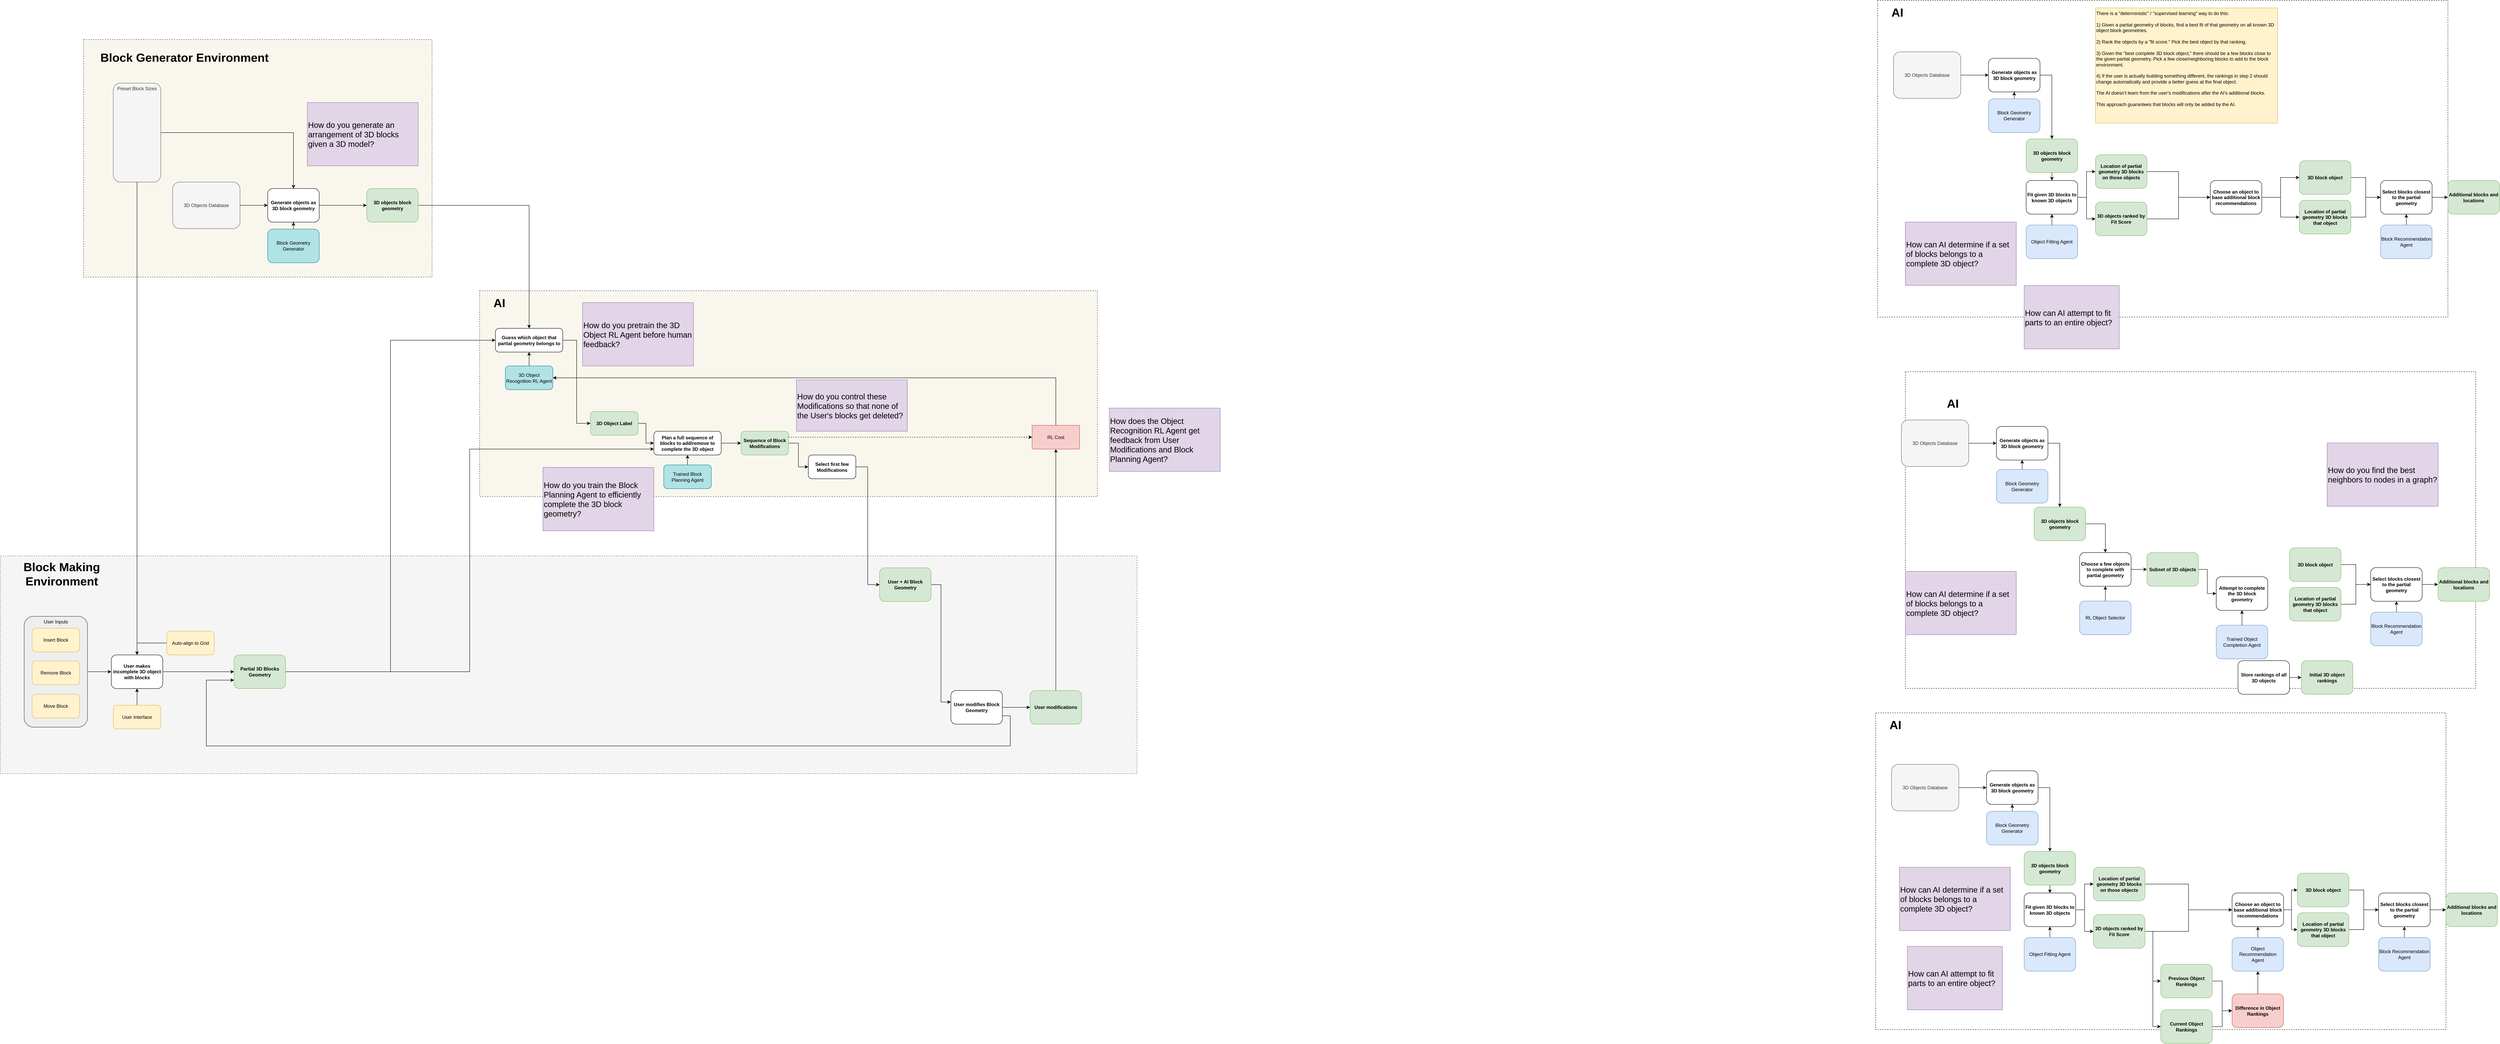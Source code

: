 <mxfile version="20.7.4" type="device" pages="3"><diagram id="bhS5e56Gd97cjmnmq9xT" name="Components"><mxGraphModel dx="6860" dy="2082" grid="1" gridSize="10" guides="1" tooltips="1" connect="1" arrows="1" fold="1" page="1" pageScale="1" pageWidth="1600" pageHeight="900" math="0" shadow="0"><root><mxCell id="0"/><mxCell id="1" parent="0"/><mxCell id="Dzvu2YOJqDK4wdG_ongY-8" value="" style="rounded=0;whiteSpace=wrap;html=1;fillColor=#f9f7ed;dashed=1;strokeColor=#36393d;" parent="1" vertex="1"><mxGeometry x="-3510" y="-146.5" width="1560" height="520" as="geometry"/></mxCell><mxCell id="Dzvu2YOJqDK4wdG_ongY-21" value="" style="rounded=0;whiteSpace=wrap;html=1;fillColor=#f9f7ed;dashed=1;strokeColor=#36393d;" parent="1" vertex="1"><mxGeometry x="-4510" y="-781" width="880" height="600" as="geometry"/></mxCell><mxCell id="3FjSoKlr0WZNDrWmLTXJ-1" value="" style="rounded=0;whiteSpace=wrap;html=1;fillColor=#f5f5f5;dashed=1;strokeColor=#666666;fontColor=#333333;" parent="1" vertex="1"><mxGeometry x="-4720" y="523.5" width="2870" height="550" as="geometry"/></mxCell><mxCell id="jt7Qumk7ToZyoQn5Ymiw-1" value="" style="rounded=0;whiteSpace=wrap;html=1;fillColor=none;dashed=1;" parent="1" vertex="1"><mxGeometry x="20" y="-880" width="1440" height="800" as="geometry"/></mxCell><mxCell id="jt7Qumk7ToZyoQn5Ymiw-16" style="edgeStyle=orthogonalEdgeStyle;shape=connector;rounded=0;orthogonalLoop=1;jettySize=auto;html=1;labelBackgroundColor=default;strokeColor=default;fontFamily=Helvetica;fontSize=12;fontColor=default;endArrow=classic;" parent="1" source="jt7Qumk7ToZyoQn5Ymiw-4" target="jt7Qumk7ToZyoQn5Ymiw-3" edge="1"><mxGeometry relative="1" as="geometry"/></mxCell><mxCell id="jt7Qumk7ToZyoQn5Ymiw-4" value="User Inputs" style="rounded=1;whiteSpace=wrap;html=1;fillColor=#eeeeee;strokeColor=#36393d;verticalAlign=top;" parent="1" vertex="1"><mxGeometry x="-4660" y="676" width="160" height="280" as="geometry"/></mxCell><mxCell id="3FjSoKlr0WZNDrWmLTXJ-2" value="Block Making Environment" style="text;html=1;strokeColor=none;fillColor=none;align=center;verticalAlign=middle;whiteSpace=wrap;rounded=0;dashed=1;fontStyle=1;fontSize=30;" parent="1" vertex="1"><mxGeometry x="-4720" y="523.5" width="310" height="90" as="geometry"/></mxCell><mxCell id="Dzvu2YOJqDK4wdG_ongY-16" style="edgeStyle=orthogonalEdgeStyle;shape=connector;rounded=0;orthogonalLoop=1;jettySize=auto;html=1;entryX=0.5;entryY=0;entryDx=0;entryDy=0;labelBackgroundColor=default;strokeColor=default;fontFamily=Helvetica;fontSize=12;fontColor=default;endArrow=classic;" parent="1" source="3FjSoKlr0WZNDrWmLTXJ-3" target="jt7Qumk7ToZyoQn5Ymiw-3" edge="1"><mxGeometry relative="1" as="geometry"/></mxCell><mxCell id="Dzvu2YOJqDK4wdG_ongY-17" style="edgeStyle=orthogonalEdgeStyle;shape=connector;rounded=0;orthogonalLoop=1;jettySize=auto;html=1;labelBackgroundColor=default;strokeColor=default;fontFamily=Helvetica;fontSize=12;fontColor=default;endArrow=classic;" parent="1" source="3FjSoKlr0WZNDrWmLTXJ-3" target="3VuGIhp6qliZkfufQNUX-30" edge="1"><mxGeometry relative="1" as="geometry"/></mxCell><mxCell id="3FjSoKlr0WZNDrWmLTXJ-3" value="Preset Block Sizes" style="rounded=1;whiteSpace=wrap;html=1;fillColor=#f5f5f5;fontColor=#333333;strokeColor=#666666;verticalAlign=top;" parent="1" vertex="1"><mxGeometry x="-4435" y="-671" width="120" height="250" as="geometry"/></mxCell><mxCell id="jt7Qumk7ToZyoQn5Ymiw-17" style="edgeStyle=orthogonalEdgeStyle;shape=connector;rounded=0;orthogonalLoop=1;jettySize=auto;html=1;entryX=0.5;entryY=0;entryDx=0;entryDy=0;labelBackgroundColor=default;strokeColor=default;fontFamily=Helvetica;fontSize=12;fontColor=default;endArrow=classic;" parent="1" source="3FjSoKlr0WZNDrWmLTXJ-4" target="jt7Qumk7ToZyoQn5Ymiw-3" edge="1"><mxGeometry relative="1" as="geometry"/></mxCell><mxCell id="3FjSoKlr0WZNDrWmLTXJ-4" value="Auto-align to Grid" style="rounded=1;whiteSpace=wrap;html=1;fillColor=#fff2cc;strokeColor=#d6b656;" parent="1" vertex="1"><mxGeometry x="-4300" y="713.5" width="120" height="60" as="geometry"/></mxCell><mxCell id="3FjSoKlr0WZNDrWmLTXJ-5" value="Insert Block" style="rounded=1;whiteSpace=wrap;html=1;fillColor=#fff2cc;strokeColor=#d6b656;" parent="1" vertex="1"><mxGeometry x="-4640" y="706" width="120" height="60" as="geometry"/></mxCell><mxCell id="3FjSoKlr0WZNDrWmLTXJ-7" value="Remove Block" style="rounded=1;whiteSpace=wrap;html=1;fillColor=#fff2cc;strokeColor=#d6b656;" parent="1" vertex="1"><mxGeometry x="-4640" y="789" width="120" height="60" as="geometry"/></mxCell><mxCell id="3FjSoKlr0WZNDrWmLTXJ-8" value="Move Block" style="rounded=1;whiteSpace=wrap;html=1;fillColor=#fff2cc;strokeColor=#d6b656;" parent="1" vertex="1"><mxGeometry x="-4640" y="873" width="120" height="60" as="geometry"/></mxCell><mxCell id="jt7Qumk7ToZyoQn5Ymiw-2" value="AI" style="text;html=1;strokeColor=none;fillColor=none;align=center;verticalAlign=middle;whiteSpace=wrap;rounded=0;dashed=1;fontStyle=1;fontSize=30;" parent="1" vertex="1"><mxGeometry x="20" y="-880" width="100" height="60" as="geometry"/></mxCell><mxCell id="jt7Qumk7ToZyoQn5Ymiw-22" style="edgeStyle=orthogonalEdgeStyle;shape=connector;rounded=0;orthogonalLoop=1;jettySize=auto;html=1;entryX=0;entryY=0.5;entryDx=0;entryDy=0;labelBackgroundColor=default;strokeColor=default;fontFamily=Helvetica;fontSize=12;fontColor=default;endArrow=classic;" parent="1" source="jt7Qumk7ToZyoQn5Ymiw-3" target="jt7Qumk7ToZyoQn5Ymiw-21" edge="1"><mxGeometry relative="1" as="geometry"/></mxCell><mxCell id="jt7Qumk7ToZyoQn5Ymiw-3" value="User makes incomplete 3D object with blocks" style="rounded=1;whiteSpace=wrap;html=1;verticalAlign=middle;fontStyle=1" parent="1" vertex="1"><mxGeometry x="-4440" y="773.5" width="130" height="85" as="geometry"/></mxCell><mxCell id="jt7Qumk7ToZyoQn5Ymiw-20" style="edgeStyle=orthogonalEdgeStyle;shape=connector;rounded=0;orthogonalLoop=1;jettySize=auto;html=1;entryX=0.5;entryY=1;entryDx=0;entryDy=0;labelBackgroundColor=default;strokeColor=default;fontFamily=Helvetica;fontSize=12;fontColor=default;endArrow=classic;" parent="1" source="jt7Qumk7ToZyoQn5Ymiw-19" target="jt7Qumk7ToZyoQn5Ymiw-3" edge="1"><mxGeometry relative="1" as="geometry"/></mxCell><mxCell id="jt7Qumk7ToZyoQn5Ymiw-19" value="User Interface" style="rounded=1;whiteSpace=wrap;html=1;fillColor=#fff2cc;strokeColor=#d6b656;" parent="1" vertex="1"><mxGeometry x="-4435" y="900.5" width="120" height="60" as="geometry"/></mxCell><mxCell id="4JcphOdNyGwnAv8Q5hMT-26" style="edgeStyle=orthogonalEdgeStyle;shape=connector;rounded=0;orthogonalLoop=1;jettySize=auto;html=1;entryX=0;entryY=0.5;entryDx=0;entryDy=0;labelBackgroundColor=default;strokeColor=default;fontFamily=Helvetica;fontSize=12;fontColor=default;endArrow=classic;" parent="1" source="jt7Qumk7ToZyoQn5Ymiw-21" target="Dzvu2YOJqDK4wdG_ongY-14" edge="1"><mxGeometry relative="1" as="geometry"><mxPoint x="-3430" y="118.5" as="targetPoint"/></mxGeometry></mxCell><mxCell id="4JcphOdNyGwnAv8Q5hMT-27" style="edgeStyle=orthogonalEdgeStyle;shape=connector;rounded=0;orthogonalLoop=1;jettySize=auto;html=1;entryX=0;entryY=0.75;entryDx=0;entryDy=0;labelBackgroundColor=default;strokeColor=default;fontFamily=Helvetica;fontSize=12;fontColor=default;endArrow=classic;" parent="1" source="jt7Qumk7ToZyoQn5Ymiw-21" target="Dzvu2YOJqDK4wdG_ongY-10" edge="1"><mxGeometry relative="1" as="geometry"><mxPoint x="-3030" y="238.5" as="targetPoint"/></mxGeometry></mxCell><mxCell id="jt7Qumk7ToZyoQn5Ymiw-21" value="Partial 3D Blocks Geometry" style="rounded=1;whiteSpace=wrap;html=1;verticalAlign=middle;fontStyle=1;fillColor=#d5e8d4;strokeColor=#82b366;" parent="1" vertex="1"><mxGeometry x="-4130" y="773.5" width="130" height="85" as="geometry"/></mxCell><mxCell id="jt7Qumk7ToZyoQn5Ymiw-53" style="edgeStyle=orthogonalEdgeStyle;shape=connector;rounded=0;orthogonalLoop=1;jettySize=auto;html=1;entryX=0.5;entryY=1;entryDx=0;entryDy=0;labelBackgroundColor=default;strokeColor=default;fontFamily=Helvetica;fontSize=30;fontColor=default;endArrow=classic;" parent="1" source="jt7Qumk7ToZyoQn5Ymiw-24" target="jt7Qumk7ToZyoQn5Ymiw-35" edge="1"><mxGeometry relative="1" as="geometry"/></mxCell><mxCell id="jt7Qumk7ToZyoQn5Ymiw-24" value="Block Recommendation Agent" style="rounded=1;whiteSpace=wrap;html=1;verticalAlign=middle;fontStyle=0;fillColor=#dae8fc;strokeColor=#6c8ebf;" parent="1" vertex="1"><mxGeometry x="1290" y="-312.5" width="130" height="85" as="geometry"/></mxCell><mxCell id="jt7Qumk7ToZyoQn5Ymiw-38" style="edgeStyle=orthogonalEdgeStyle;shape=connector;rounded=0;orthogonalLoop=1;jettySize=auto;html=1;entryX=0;entryY=0.5;entryDx=0;entryDy=0;labelBackgroundColor=default;strokeColor=default;fontFamily=Helvetica;fontSize=30;fontColor=default;endArrow=classic;" parent="1" source="jt7Qumk7ToZyoQn5Ymiw-26" target="jt7Qumk7ToZyoQn5Ymiw-37" edge="1"><mxGeometry relative="1" as="geometry"/></mxCell><mxCell id="jt7Qumk7ToZyoQn5Ymiw-60" style="edgeStyle=orthogonalEdgeStyle;shape=connector;rounded=0;orthogonalLoop=1;jettySize=auto;html=1;entryX=0;entryY=0.5;entryDx=0;entryDy=0;labelBackgroundColor=default;strokeColor=default;fontFamily=Helvetica;fontSize=30;fontColor=default;endArrow=classic;" parent="1" source="jt7Qumk7ToZyoQn5Ymiw-26" target="jt7Qumk7ToZyoQn5Ymiw-59" edge="1"><mxGeometry relative="1" as="geometry"/></mxCell><mxCell id="jt7Qumk7ToZyoQn5Ymiw-26" value="Fit given 3D blocks to known 3D objects" style="rounded=1;whiteSpace=wrap;html=1;verticalAlign=middle;fontStyle=1" parent="1" vertex="1"><mxGeometry x="395" y="-425" width="130" height="85" as="geometry"/></mxCell><mxCell id="jt7Qumk7ToZyoQn5Ymiw-34" style="edgeStyle=orthogonalEdgeStyle;shape=connector;rounded=0;orthogonalLoop=1;jettySize=auto;html=1;entryX=0.5;entryY=1;entryDx=0;entryDy=0;labelBackgroundColor=default;strokeColor=default;fontFamily=Helvetica;fontSize=30;fontColor=default;endArrow=classic;" parent="1" source="jt7Qumk7ToZyoQn5Ymiw-33" target="jt7Qumk7ToZyoQn5Ymiw-26" edge="1"><mxGeometry relative="1" as="geometry"/></mxCell><mxCell id="jt7Qumk7ToZyoQn5Ymiw-33" value="Object Fitting Agent" style="rounded=1;whiteSpace=wrap;html=1;verticalAlign=middle;fontStyle=0;fillColor=#dae8fc;strokeColor=#6c8ebf;" parent="1" vertex="1"><mxGeometry x="395" y="-312.5" width="130" height="85" as="geometry"/></mxCell><mxCell id="jt7Qumk7ToZyoQn5Ymiw-71" style="edgeStyle=orthogonalEdgeStyle;shape=connector;rounded=0;orthogonalLoop=1;jettySize=auto;html=1;entryX=0;entryY=0.5;entryDx=0;entryDy=0;labelBackgroundColor=default;strokeColor=default;fontFamily=Helvetica;fontSize=30;fontColor=default;endArrow=classic;" parent="1" source="jt7Qumk7ToZyoQn5Ymiw-35" target="jt7Qumk7ToZyoQn5Ymiw-66" edge="1"><mxGeometry relative="1" as="geometry"/></mxCell><mxCell id="jt7Qumk7ToZyoQn5Ymiw-35" value="Select blocks closest to the partial geometry" style="rounded=1;whiteSpace=wrap;html=1;verticalAlign=middle;fontStyle=1" parent="1" vertex="1"><mxGeometry x="1290" y="-425" width="130" height="85" as="geometry"/></mxCell><mxCell id="jt7Qumk7ToZyoQn5Ymiw-41" style="edgeStyle=orthogonalEdgeStyle;shape=connector;rounded=0;orthogonalLoop=1;jettySize=auto;html=1;labelBackgroundColor=default;strokeColor=default;fontFamily=Helvetica;fontSize=30;fontColor=default;endArrow=classic;" parent="1" source="jt7Qumk7ToZyoQn5Ymiw-37" target="jt7Qumk7ToZyoQn5Ymiw-40" edge="1"><mxGeometry relative="1" as="geometry"/></mxCell><mxCell id="jt7Qumk7ToZyoQn5Ymiw-37" value="3D objects ranked by Fit Score" style="rounded=1;whiteSpace=wrap;html=1;verticalAlign=middle;fontStyle=1;fillColor=#d5e8d4;strokeColor=#82b366;" parent="1" vertex="1"><mxGeometry x="570" y="-370.5" width="130" height="85" as="geometry"/></mxCell><mxCell id="jt7Qumk7ToZyoQn5Ymiw-58" style="edgeStyle=orthogonalEdgeStyle;shape=connector;rounded=0;orthogonalLoop=1;jettySize=auto;html=1;labelBackgroundColor=default;strokeColor=default;fontFamily=Helvetica;fontSize=30;fontColor=default;endArrow=classic;" parent="1" source="jt7Qumk7ToZyoQn5Ymiw-40" target="jt7Qumk7ToZyoQn5Ymiw-57" edge="1"><mxGeometry relative="1" as="geometry"/></mxCell><mxCell id="jt7Qumk7ToZyoQn5Ymiw-63" style="edgeStyle=orthogonalEdgeStyle;shape=connector;rounded=0;orthogonalLoop=1;jettySize=auto;html=1;entryX=0;entryY=0.5;entryDx=0;entryDy=0;labelBackgroundColor=default;strokeColor=default;fontFamily=Helvetica;fontSize=30;fontColor=default;endArrow=classic;" parent="1" source="jt7Qumk7ToZyoQn5Ymiw-40" target="jt7Qumk7ToZyoQn5Ymiw-62" edge="1"><mxGeometry relative="1" as="geometry"/></mxCell><mxCell id="jt7Qumk7ToZyoQn5Ymiw-40" value="Choose an object to base additional block recommendations" style="rounded=1;whiteSpace=wrap;html=1;verticalAlign=middle;fontStyle=1" parent="1" vertex="1"><mxGeometry x="860" y="-425" width="130" height="85" as="geometry"/></mxCell><mxCell id="jt7Qumk7ToZyoQn5Ymiw-50" style="edgeStyle=orthogonalEdgeStyle;shape=connector;rounded=0;orthogonalLoop=1;jettySize=auto;html=1;labelBackgroundColor=default;strokeColor=default;fontFamily=Helvetica;fontSize=30;fontColor=default;endArrow=classic;exitX=1;exitY=0.5;exitDx=0;exitDy=0;" parent="1" source="jt7Qumk7ToZyoQn5Ymiw-43" target="jt7Qumk7ToZyoQn5Ymiw-45" edge="1"><mxGeometry relative="1" as="geometry"/></mxCell><mxCell id="jt7Qumk7ToZyoQn5Ymiw-43" value="Generate objects as 3D block geometry" style="rounded=1;whiteSpace=wrap;html=1;verticalAlign=middle;fontStyle=1" parent="1" vertex="1"><mxGeometry x="300" y="-733.75" width="130" height="85" as="geometry"/></mxCell><mxCell id="jt7Qumk7ToZyoQn5Ymiw-46" style="edgeStyle=orthogonalEdgeStyle;shape=connector;rounded=0;orthogonalLoop=1;jettySize=auto;html=1;entryX=0.5;entryY=0;entryDx=0;entryDy=0;labelBackgroundColor=default;strokeColor=default;fontFamily=Helvetica;fontSize=30;fontColor=default;endArrow=classic;" parent="1" source="jt7Qumk7ToZyoQn5Ymiw-45" target="jt7Qumk7ToZyoQn5Ymiw-26" edge="1"><mxGeometry relative="1" as="geometry"/></mxCell><mxCell id="jt7Qumk7ToZyoQn5Ymiw-45" value="3D objects block geometry" style="rounded=1;whiteSpace=wrap;html=1;verticalAlign=middle;fontStyle=1;fillColor=#d5e8d4;strokeColor=#82b366;" parent="1" vertex="1"><mxGeometry x="395" y="-530" width="130" height="85" as="geometry"/></mxCell><mxCell id="jt7Qumk7ToZyoQn5Ymiw-49" style="edgeStyle=orthogonalEdgeStyle;shape=connector;rounded=0;orthogonalLoop=1;jettySize=auto;html=1;entryX=0;entryY=0.5;entryDx=0;entryDy=0;labelBackgroundColor=default;strokeColor=default;fontFamily=Helvetica;fontSize=30;fontColor=default;endArrow=classic;" parent="1" source="jt7Qumk7ToZyoQn5Ymiw-48" target="jt7Qumk7ToZyoQn5Ymiw-43" edge="1"><mxGeometry relative="1" as="geometry"/></mxCell><mxCell id="jt7Qumk7ToZyoQn5Ymiw-48" value="3D Objects Database" style="rounded=1;whiteSpace=wrap;html=1;fillColor=#f5f5f5;fontColor=#333333;strokeColor=#666666;verticalAlign=middle;fontStyle=0" parent="1" vertex="1"><mxGeometry x="60" y="-750" width="170" height="117.5" as="geometry"/></mxCell><mxCell id="jt7Qumk7ToZyoQn5Ymiw-55" style="edgeStyle=orthogonalEdgeStyle;shape=connector;rounded=0;orthogonalLoop=1;jettySize=auto;html=1;entryX=0.5;entryY=1;entryDx=0;entryDy=0;labelBackgroundColor=default;strokeColor=default;fontFamily=Helvetica;fontSize=30;fontColor=default;endArrow=classic;" parent="1" source="jt7Qumk7ToZyoQn5Ymiw-54" target="jt7Qumk7ToZyoQn5Ymiw-43" edge="1"><mxGeometry relative="1" as="geometry"/></mxCell><mxCell id="jt7Qumk7ToZyoQn5Ymiw-54" value="Block Geometry Generator" style="rounded=1;whiteSpace=wrap;html=1;verticalAlign=middle;fontStyle=0;fillColor=#dae8fc;strokeColor=#6c8ebf;" parent="1" vertex="1"><mxGeometry x="300" y="-631.25" width="130" height="85" as="geometry"/></mxCell><mxCell id="jt7Qumk7ToZyoQn5Ymiw-64" style="edgeStyle=orthogonalEdgeStyle;shape=connector;rounded=0;orthogonalLoop=1;jettySize=auto;html=1;entryX=0;entryY=0.5;entryDx=0;entryDy=0;labelBackgroundColor=default;strokeColor=default;fontFamily=Helvetica;fontSize=30;fontColor=default;endArrow=classic;" parent="1" source="jt7Qumk7ToZyoQn5Ymiw-57" target="jt7Qumk7ToZyoQn5Ymiw-35" edge="1"><mxGeometry relative="1" as="geometry"/></mxCell><mxCell id="jt7Qumk7ToZyoQn5Ymiw-57" value="3D block object" style="rounded=1;whiteSpace=wrap;html=1;verticalAlign=middle;fontStyle=1;fillColor=#d5e8d4;strokeColor=#82b366;" parent="1" vertex="1"><mxGeometry x="1085" y="-475" width="130" height="85" as="geometry"/></mxCell><mxCell id="jt7Qumk7ToZyoQn5Ymiw-61" style="edgeStyle=orthogonalEdgeStyle;shape=connector;rounded=0;orthogonalLoop=1;jettySize=auto;html=1;entryX=0;entryY=0.5;entryDx=0;entryDy=0;labelBackgroundColor=default;strokeColor=default;fontFamily=Helvetica;fontSize=30;fontColor=default;endArrow=classic;" parent="1" source="jt7Qumk7ToZyoQn5Ymiw-59" target="jt7Qumk7ToZyoQn5Ymiw-40" edge="1"><mxGeometry relative="1" as="geometry"/></mxCell><mxCell id="jt7Qumk7ToZyoQn5Ymiw-59" value="Location of partial geometry 3D blocks on those objects" style="rounded=1;whiteSpace=wrap;html=1;verticalAlign=middle;fontStyle=1;fillColor=#d5e8d4;strokeColor=#82b366;" parent="1" vertex="1"><mxGeometry x="570" y="-490" width="130" height="85" as="geometry"/></mxCell><mxCell id="jt7Qumk7ToZyoQn5Ymiw-65" style="edgeStyle=orthogonalEdgeStyle;shape=connector;rounded=0;orthogonalLoop=1;jettySize=auto;html=1;entryX=0;entryY=0.5;entryDx=0;entryDy=0;labelBackgroundColor=default;strokeColor=default;fontFamily=Helvetica;fontSize=30;fontColor=default;endArrow=classic;" parent="1" source="jt7Qumk7ToZyoQn5Ymiw-62" target="jt7Qumk7ToZyoQn5Ymiw-35" edge="1"><mxGeometry relative="1" as="geometry"/></mxCell><mxCell id="jt7Qumk7ToZyoQn5Ymiw-62" value="Location of partial geometry 3D blocks that object" style="rounded=1;whiteSpace=wrap;html=1;verticalAlign=middle;fontStyle=1;fillColor=#d5e8d4;strokeColor=#82b366;" parent="1" vertex="1"><mxGeometry x="1085" y="-375" width="130" height="85" as="geometry"/></mxCell><mxCell id="jt7Qumk7ToZyoQn5Ymiw-66" value="Additional blocks and locations" style="rounded=1;whiteSpace=wrap;html=1;verticalAlign=middle;fontStyle=1;fillColor=#d5e8d4;strokeColor=#82b366;" parent="1" vertex="1"><mxGeometry x="1460" y="-425" width="130" height="85" as="geometry"/></mxCell><mxCell id="jt7Qumk7ToZyoQn5Ymiw-68" value="How do you find the best neighbors to nodes in a graph?" style="rounded=0;whiteSpace=wrap;html=1;strokeColor=#9673a6;strokeWidth=1;fontFamily=Helvetica;fontSize=20;fillColor=#e1d5e7;align=left;verticalAlign=middle;" parent="1" vertex="1"><mxGeometry x="1155" y="238" width="280" height="160" as="geometry"/></mxCell><mxCell id="jt7Qumk7ToZyoQn5Ymiw-89" style="edgeStyle=orthogonalEdgeStyle;shape=connector;rounded=0;orthogonalLoop=1;jettySize=auto;html=1;entryX=0;entryY=0.342;entryDx=0;entryDy=0;entryPerimeter=0;labelBackgroundColor=default;strokeColor=default;fontFamily=Helvetica;fontSize=30;fontColor=default;endArrow=classic;" parent="1" source="jt7Qumk7ToZyoQn5Ymiw-74" target="jt7Qumk7ToZyoQn5Ymiw-76" edge="1"><mxGeometry relative="1" as="geometry"/></mxCell><mxCell id="jt7Qumk7ToZyoQn5Ymiw-74" value="User + AI Block Geometry" style="rounded=1;whiteSpace=wrap;html=1;verticalAlign=middle;fontStyle=1;fillColor=#d5e8d4;strokeColor=#82b366;" parent="1" vertex="1"><mxGeometry x="-2500" y="553.5" width="130" height="85" as="geometry"/></mxCell><mxCell id="Dzvu2YOJqDK4wdG_ongY-2" style="edgeStyle=orthogonalEdgeStyle;shape=connector;rounded=0;orthogonalLoop=1;jettySize=auto;html=1;entryX=0;entryY=0.5;entryDx=0;entryDy=0;labelBackgroundColor=default;strokeColor=default;fontFamily=Helvetica;fontSize=12;fontColor=default;endArrow=classic;" parent="1" source="jt7Qumk7ToZyoQn5Ymiw-76" target="jt7Qumk7ToZyoQn5Ymiw-153" edge="1"><mxGeometry relative="1" as="geometry"/></mxCell><mxCell id="Dzvu2YOJqDK4wdG_ongY-7" style="edgeStyle=orthogonalEdgeStyle;shape=connector;rounded=0;orthogonalLoop=1;jettySize=auto;html=1;entryX=0;entryY=0.75;entryDx=0;entryDy=0;labelBackgroundColor=default;strokeColor=default;fontFamily=Helvetica;fontSize=12;fontColor=default;endArrow=classic;exitX=1;exitY=0.75;exitDx=0;exitDy=0;" parent="1" source="jt7Qumk7ToZyoQn5Ymiw-76" target="jt7Qumk7ToZyoQn5Ymiw-21" edge="1"><mxGeometry relative="1" as="geometry"><Array as="points"><mxPoint x="-2170" y="927.5"/><mxPoint x="-2170" y="1003.5"/><mxPoint x="-4200" y="1003.5"/><mxPoint x="-4200" y="837.5"/></Array></mxGeometry></mxCell><mxCell id="jt7Qumk7ToZyoQn5Ymiw-76" value="User modifies Block Geometry" style="rounded=1;whiteSpace=wrap;html=1;verticalAlign=middle;fontStyle=1" parent="1" vertex="1"><mxGeometry x="-2320" y="863.5" width="130" height="85" as="geometry"/></mxCell><mxCell id="jt7Qumk7ToZyoQn5Ymiw-25" value="How can AI determine if a set of blocks belongs to a complete 3D object?" style="rounded=0;whiteSpace=wrap;html=1;strokeColor=#9673a6;strokeWidth=1;fontFamily=Helvetica;fontSize=20;fillColor=#e1d5e7;align=left;verticalAlign=middle;" parent="1" vertex="1"><mxGeometry x="90" y="-320" width="280" height="160" as="geometry"/></mxCell><mxCell id="jt7Qumk7ToZyoQn5Ymiw-36" value="How can AI attempt to fit parts to an entire object?" style="rounded=0;whiteSpace=wrap;html=1;strokeColor=#9673a6;strokeWidth=1;fontFamily=Helvetica;fontSize=20;fillColor=#e1d5e7;align=left;verticalAlign=middle;" parent="1" vertex="1"><mxGeometry x="390" y="-159.5" width="240" height="160" as="geometry"/></mxCell><mxCell id="jt7Qumk7ToZyoQn5Ymiw-95" value="" style="rounded=0;whiteSpace=wrap;html=1;fillColor=none;dashed=1;" parent="1" vertex="1"><mxGeometry x="90" y="58" width="1440" height="800" as="geometry"/></mxCell><mxCell id="jt7Qumk7ToZyoQn5Ymiw-96" value="AI" style="text;html=1;strokeColor=none;fillColor=none;align=center;verticalAlign=middle;whiteSpace=wrap;rounded=0;dashed=1;fontStyle=1;fontSize=30;" parent="1" vertex="1"><mxGeometry x="160" y="108" width="100" height="60" as="geometry"/></mxCell><mxCell id="jt7Qumk7ToZyoQn5Ymiw-97" style="edgeStyle=orthogonalEdgeStyle;shape=connector;rounded=0;orthogonalLoop=1;jettySize=auto;html=1;entryX=0.5;entryY=1;entryDx=0;entryDy=0;labelBackgroundColor=default;strokeColor=default;fontFamily=Helvetica;fontSize=30;fontColor=default;endArrow=classic;" parent="1" source="jt7Qumk7ToZyoQn5Ymiw-98" target="jt7Qumk7ToZyoQn5Ymiw-105" edge="1"><mxGeometry relative="1" as="geometry"/></mxCell><mxCell id="jt7Qumk7ToZyoQn5Ymiw-98" value="Block Recommendation Agent" style="rounded=1;whiteSpace=wrap;html=1;verticalAlign=middle;fontStyle=0;fillColor=#dae8fc;strokeColor=#6c8ebf;" parent="1" vertex="1"><mxGeometry x="1265" y="665.5" width="130" height="85" as="geometry"/></mxCell><mxCell id="jt7Qumk7ToZyoQn5Ymiw-101" value="Attempt to complete the 3D block geometry for each object" style="rounded=1;whiteSpace=wrap;html=1;verticalAlign=middle;fontStyle=1" parent="1" vertex="1"><mxGeometry x="875" y="576" width="130" height="85" as="geometry"/></mxCell><mxCell id="jt7Qumk7ToZyoQn5Ymiw-102" style="edgeStyle=orthogonalEdgeStyle;shape=connector;rounded=0;orthogonalLoop=1;jettySize=auto;html=1;entryX=0.5;entryY=1;entryDx=0;entryDy=0;labelBackgroundColor=default;strokeColor=default;fontFamily=Helvetica;fontSize=30;fontColor=default;endArrow=classic;" parent="1" source="jt7Qumk7ToZyoQn5Ymiw-103" target="jt7Qumk7ToZyoQn5Ymiw-101" edge="1"><mxGeometry relative="1" as="geometry"/></mxCell><mxCell id="jt7Qumk7ToZyoQn5Ymiw-103" value="Trained Object Completion Agent" style="rounded=1;whiteSpace=wrap;html=1;verticalAlign=middle;fontStyle=0;fillColor=#dae8fc;strokeColor=#6c8ebf;" parent="1" vertex="1"><mxGeometry x="875" y="698.5" width="130" height="85" as="geometry"/></mxCell><mxCell id="jt7Qumk7ToZyoQn5Ymiw-104" style="edgeStyle=orthogonalEdgeStyle;shape=connector;rounded=0;orthogonalLoop=1;jettySize=auto;html=1;entryX=0;entryY=0.5;entryDx=0;entryDy=0;labelBackgroundColor=default;strokeColor=default;fontFamily=Helvetica;fontSize=30;fontColor=default;endArrow=classic;" parent="1" source="jt7Qumk7ToZyoQn5Ymiw-105" target="jt7Qumk7ToZyoQn5Ymiw-127" edge="1"><mxGeometry relative="1" as="geometry"/></mxCell><mxCell id="jt7Qumk7ToZyoQn5Ymiw-105" value="Select blocks closest to the partial geometry" style="rounded=1;whiteSpace=wrap;html=1;verticalAlign=middle;fontStyle=1" parent="1" vertex="1"><mxGeometry x="1265" y="553" width="130" height="85" as="geometry"/></mxCell><mxCell id="jt7Qumk7ToZyoQn5Ymiw-112" style="edgeStyle=orthogonalEdgeStyle;shape=connector;rounded=0;orthogonalLoop=1;jettySize=auto;html=1;labelBackgroundColor=default;strokeColor=default;fontFamily=Helvetica;fontSize=30;fontColor=default;endArrow=classic;exitX=1;exitY=0.5;exitDx=0;exitDy=0;" parent="1" source="jt7Qumk7ToZyoQn5Ymiw-113" target="jt7Qumk7ToZyoQn5Ymiw-115" edge="1"><mxGeometry relative="1" as="geometry"/></mxCell><mxCell id="jt7Qumk7ToZyoQn5Ymiw-113" value="Generate objects as 3D block geometry" style="rounded=1;whiteSpace=wrap;html=1;verticalAlign=middle;fontStyle=1" parent="1" vertex="1"><mxGeometry x="320" y="196.25" width="130" height="85" as="geometry"/></mxCell><mxCell id="jt7Qumk7ToZyoQn5Ymiw-133" style="edgeStyle=orthogonalEdgeStyle;shape=connector;rounded=0;orthogonalLoop=1;jettySize=auto;html=1;entryX=0.5;entryY=0;entryDx=0;entryDy=0;labelBackgroundColor=default;strokeColor=default;fontFamily=Helvetica;fontSize=30;fontColor=default;endArrow=classic;exitX=1;exitY=0.5;exitDx=0;exitDy=0;" parent="1" source="jt7Qumk7ToZyoQn5Ymiw-115" target="jt7Qumk7ToZyoQn5Ymiw-132" edge="1"><mxGeometry relative="1" as="geometry"/></mxCell><mxCell id="jt7Qumk7ToZyoQn5Ymiw-115" value="3D objects block geometry" style="rounded=1;whiteSpace=wrap;html=1;verticalAlign=middle;fontStyle=1;fillColor=#d5e8d4;strokeColor=#82b366;" parent="1" vertex="1"><mxGeometry x="415" y="400" width="130" height="85" as="geometry"/></mxCell><mxCell id="jt7Qumk7ToZyoQn5Ymiw-116" style="edgeStyle=orthogonalEdgeStyle;shape=connector;rounded=0;orthogonalLoop=1;jettySize=auto;html=1;entryX=0;entryY=0.5;entryDx=0;entryDy=0;labelBackgroundColor=default;strokeColor=default;fontFamily=Helvetica;fontSize=30;fontColor=default;endArrow=classic;" parent="1" source="jt7Qumk7ToZyoQn5Ymiw-117" target="jt7Qumk7ToZyoQn5Ymiw-113" edge="1"><mxGeometry relative="1" as="geometry"/></mxCell><mxCell id="jt7Qumk7ToZyoQn5Ymiw-117" value="3D Objects Database" style="rounded=1;whiteSpace=wrap;html=1;fillColor=#f5f5f5;fontColor=#333333;strokeColor=#666666;verticalAlign=middle;fontStyle=0" parent="1" vertex="1"><mxGeometry x="80" y="180" width="170" height="117.5" as="geometry"/></mxCell><mxCell id="jt7Qumk7ToZyoQn5Ymiw-119" style="edgeStyle=orthogonalEdgeStyle;shape=connector;rounded=0;orthogonalLoop=1;jettySize=auto;html=1;entryX=0.5;entryY=1;entryDx=0;entryDy=0;labelBackgroundColor=default;strokeColor=default;fontFamily=Helvetica;fontSize=30;fontColor=default;endArrow=classic;" parent="1" source="jt7Qumk7ToZyoQn5Ymiw-120" target="jt7Qumk7ToZyoQn5Ymiw-113" edge="1"><mxGeometry relative="1" as="geometry"/></mxCell><mxCell id="jt7Qumk7ToZyoQn5Ymiw-120" value="Block Geometry Generator" style="rounded=1;whiteSpace=wrap;html=1;verticalAlign=middle;fontStyle=0;fillColor=#dae8fc;strokeColor=#6c8ebf;" parent="1" vertex="1"><mxGeometry x="320" y="305" width="130" height="85" as="geometry"/></mxCell><mxCell id="jt7Qumk7ToZyoQn5Ymiw-121" style="edgeStyle=orthogonalEdgeStyle;shape=connector;rounded=0;orthogonalLoop=1;jettySize=auto;html=1;entryX=0;entryY=0.5;entryDx=0;entryDy=0;labelBackgroundColor=default;strokeColor=default;fontFamily=Helvetica;fontSize=30;fontColor=default;endArrow=classic;" parent="1" source="jt7Qumk7ToZyoQn5Ymiw-122" target="jt7Qumk7ToZyoQn5Ymiw-105" edge="1"><mxGeometry relative="1" as="geometry"/></mxCell><mxCell id="jt7Qumk7ToZyoQn5Ymiw-122" value="3D block object" style="rounded=1;whiteSpace=wrap;html=1;verticalAlign=middle;fontStyle=1;fillColor=#d5e8d4;strokeColor=#82b366;" parent="1" vertex="1"><mxGeometry x="1060" y="503" width="130" height="85" as="geometry"/></mxCell><mxCell id="jt7Qumk7ToZyoQn5Ymiw-125" style="edgeStyle=orthogonalEdgeStyle;shape=connector;rounded=0;orthogonalLoop=1;jettySize=auto;html=1;entryX=0;entryY=0.5;entryDx=0;entryDy=0;labelBackgroundColor=default;strokeColor=default;fontFamily=Helvetica;fontSize=30;fontColor=default;endArrow=classic;" parent="1" source="jt7Qumk7ToZyoQn5Ymiw-126" target="jt7Qumk7ToZyoQn5Ymiw-105" edge="1"><mxGeometry relative="1" as="geometry"/></mxCell><mxCell id="jt7Qumk7ToZyoQn5Ymiw-126" value="Location of partial geometry 3D blocks that object" style="rounded=1;whiteSpace=wrap;html=1;verticalAlign=middle;fontStyle=1;fillColor=#d5e8d4;strokeColor=#82b366;" parent="1" vertex="1"><mxGeometry x="1060" y="603" width="130" height="85" as="geometry"/></mxCell><mxCell id="jt7Qumk7ToZyoQn5Ymiw-127" value="Additional blocks and locations" style="rounded=1;whiteSpace=wrap;html=1;verticalAlign=middle;fontStyle=1;fillColor=#d5e8d4;strokeColor=#82b366;" parent="1" vertex="1"><mxGeometry x="1435" y="553" width="130" height="85" as="geometry"/></mxCell><mxCell id="jt7Qumk7ToZyoQn5Ymiw-128" style="edgeStyle=orthogonalEdgeStyle;shape=connector;rounded=0;orthogonalLoop=1;jettySize=auto;html=1;entryX=0;entryY=0.5;entryDx=0;entryDy=0;labelBackgroundColor=default;strokeColor=default;fontFamily=Helvetica;fontSize=30;fontColor=default;endArrow=classic;" parent="1" source="jt7Qumk7ToZyoQn5Ymiw-129" target="jt7Qumk7ToZyoQn5Ymiw-130" edge="1"><mxGeometry relative="1" as="geometry"/></mxCell><mxCell id="jt7Qumk7ToZyoQn5Ymiw-129" value="Store rankings of all 3D objects" style="rounded=1;whiteSpace=wrap;html=1;verticalAlign=middle;fontStyle=1" parent="1" vertex="1"><mxGeometry x="930" y="788" width="130" height="85" as="geometry"/></mxCell><mxCell id="jt7Qumk7ToZyoQn5Ymiw-130" value="Initial 3D object rankings" style="rounded=1;whiteSpace=wrap;html=1;verticalAlign=middle;fontStyle=1;fillColor=#d5e8d4;strokeColor=#82b366;" parent="1" vertex="1"><mxGeometry x="1090" y="788" width="130" height="85" as="geometry"/></mxCell><mxCell id="jt7Qumk7ToZyoQn5Ymiw-134" style="edgeStyle=orthogonalEdgeStyle;shape=connector;rounded=0;orthogonalLoop=1;jettySize=auto;html=1;entryX=0.5;entryY=1;entryDx=0;entryDy=0;labelBackgroundColor=default;strokeColor=default;fontFamily=Helvetica;fontSize=30;fontColor=default;endArrow=classic;" parent="1" source="jt7Qumk7ToZyoQn5Ymiw-131" target="jt7Qumk7ToZyoQn5Ymiw-132" edge="1"><mxGeometry relative="1" as="geometry"/></mxCell><mxCell id="jt7Qumk7ToZyoQn5Ymiw-131" value="RL Object Selector" style="rounded=1;whiteSpace=wrap;html=1;verticalAlign=middle;fontStyle=0;fillColor=#dae8fc;strokeColor=#6c8ebf;" parent="1" vertex="1"><mxGeometry x="530" y="637.5" width="130" height="85" as="geometry"/></mxCell><mxCell id="jt7Qumk7ToZyoQn5Ymiw-137" style="edgeStyle=orthogonalEdgeStyle;shape=connector;rounded=0;orthogonalLoop=1;jettySize=auto;html=1;entryX=0;entryY=0.5;entryDx=0;entryDy=0;labelBackgroundColor=default;strokeColor=default;fontFamily=Helvetica;fontSize=30;fontColor=default;endArrow=classic;" parent="1" source="jt7Qumk7ToZyoQn5Ymiw-132" target="jt7Qumk7ToZyoQn5Ymiw-136" edge="1"><mxGeometry relative="1" as="geometry"/></mxCell><mxCell id="jt7Qumk7ToZyoQn5Ymiw-132" value="Choose a few objects to complete with partial geometry" style="rounded=1;whiteSpace=wrap;html=1;verticalAlign=middle;fontStyle=1" parent="1" vertex="1"><mxGeometry x="530" y="515" width="130" height="85" as="geometry"/></mxCell><mxCell id="jt7Qumk7ToZyoQn5Ymiw-138" style="edgeStyle=orthogonalEdgeStyle;shape=connector;rounded=0;orthogonalLoop=1;jettySize=auto;html=1;entryX=0;entryY=0.5;entryDx=0;entryDy=0;labelBackgroundColor=default;strokeColor=default;fontFamily=Helvetica;fontSize=30;fontColor=default;endArrow=classic;" parent="1" source="jt7Qumk7ToZyoQn5Ymiw-136" target="jt7Qumk7ToZyoQn5Ymiw-101" edge="1"><mxGeometry relative="1" as="geometry"/></mxCell><mxCell id="jt7Qumk7ToZyoQn5Ymiw-136" value="Subset of 3D objects" style="rounded=1;whiteSpace=wrap;html=1;verticalAlign=middle;fontStyle=1;fillColor=#d5e8d4;strokeColor=#82b366;" parent="1" vertex="1"><mxGeometry x="700" y="515" width="130" height="85" as="geometry"/></mxCell><mxCell id="jt7Qumk7ToZyoQn5Ymiw-140" value="Attempt to complete the 3D block geometry" style="rounded=1;whiteSpace=wrap;html=1;verticalAlign=middle;fontStyle=1" parent="1" vertex="1"><mxGeometry x="875" y="576" width="130" height="85" as="geometry"/></mxCell><mxCell id="Dzvu2YOJqDK4wdG_ongY-3" style="edgeStyle=orthogonalEdgeStyle;shape=connector;rounded=0;orthogonalLoop=1;jettySize=auto;html=1;entryX=0.5;entryY=1;entryDx=0;entryDy=0;labelBackgroundColor=default;strokeColor=default;fontFamily=Helvetica;fontSize=12;fontColor=default;endArrow=classic;exitX=0.5;exitY=0;exitDx=0;exitDy=0;" parent="1" source="jt7Qumk7ToZyoQn5Ymiw-153" target="4JcphOdNyGwnAv8Q5hMT-14" edge="1"><mxGeometry relative="1" as="geometry"/></mxCell><mxCell id="jt7Qumk7ToZyoQn5Ymiw-153" value="User modifications" style="rounded=1;whiteSpace=wrap;html=1;verticalAlign=middle;fontStyle=1;fillColor=#d5e8d4;strokeColor=#82b366;" parent="1" vertex="1"><mxGeometry x="-2120" y="863.5" width="130" height="85" as="geometry"/></mxCell><mxCell id="jt7Qumk7ToZyoQn5Ymiw-154" value="How does the Object Recognition RL Agent get feedback from User Modifications and Block Planning Agent?" style="rounded=0;whiteSpace=wrap;html=1;strokeColor=#9673a6;strokeWidth=1;fontFamily=Helvetica;fontSize=20;fillColor=#e1d5e7;align=left;verticalAlign=middle;" parent="1" vertex="1"><mxGeometry x="-1920" y="150" width="280" height="160" as="geometry"/></mxCell><mxCell id="Dzvu2YOJqDK4wdG_ongY-18" style="edgeStyle=orthogonalEdgeStyle;shape=connector;rounded=0;orthogonalLoop=1;jettySize=auto;html=1;entryX=0;entryY=0.5;entryDx=0;entryDy=0;labelBackgroundColor=default;strokeColor=default;fontFamily=Helvetica;fontSize=12;fontColor=default;endArrow=classic;" parent="1" source="3VuGIhp6qliZkfufQNUX-30" target="4JcphOdNyGwnAv8Q5hMT-16" edge="1"><mxGeometry relative="1" as="geometry"/></mxCell><mxCell id="3VuGIhp6qliZkfufQNUX-30" value="Generate objects as 3D block geometry" style="rounded=1;whiteSpace=wrap;html=1;verticalAlign=middle;fontStyle=1" parent="1" vertex="1"><mxGeometry x="-4045" y="-404.75" width="130" height="85" as="geometry"/></mxCell><mxCell id="3VuGIhp6qliZkfufQNUX-31" style="edgeStyle=orthogonalEdgeStyle;shape=connector;rounded=0;orthogonalLoop=1;jettySize=auto;html=1;entryX=0;entryY=0.5;entryDx=0;entryDy=0;labelBackgroundColor=default;strokeColor=default;fontFamily=Helvetica;fontSize=30;fontColor=default;endArrow=classic;" parent="1" source="3VuGIhp6qliZkfufQNUX-32" target="3VuGIhp6qliZkfufQNUX-30" edge="1"><mxGeometry relative="1" as="geometry"/></mxCell><mxCell id="3VuGIhp6qliZkfufQNUX-32" value="3D Objects Database" style="rounded=1;whiteSpace=wrap;html=1;fillColor=#f5f5f5;fontColor=#333333;strokeColor=#666666;verticalAlign=middle;fontStyle=0" parent="1" vertex="1"><mxGeometry x="-4285" y="-421" width="170" height="117.5" as="geometry"/></mxCell><mxCell id="3VuGIhp6qliZkfufQNUX-33" style="edgeStyle=orthogonalEdgeStyle;shape=connector;rounded=0;orthogonalLoop=1;jettySize=auto;html=1;entryX=0.5;entryY=1;entryDx=0;entryDy=0;labelBackgroundColor=default;strokeColor=default;fontFamily=Helvetica;fontSize=30;fontColor=default;endArrow=classic;" parent="1" source="3VuGIhp6qliZkfufQNUX-34" target="3VuGIhp6qliZkfufQNUX-30" edge="1"><mxGeometry relative="1" as="geometry"/></mxCell><mxCell id="3VuGIhp6qliZkfufQNUX-34" value="Block Geometry Generator" style="rounded=1;whiteSpace=wrap;html=1;verticalAlign=middle;fontStyle=0;fillColor=#b0e3e6;strokeColor=#0e8088;" parent="1" vertex="1"><mxGeometry x="-4045" y="-302.25" width="130" height="85" as="geometry"/></mxCell><mxCell id="4JcphOdNyGwnAv8Q5hMT-1" style="edgeStyle=orthogonalEdgeStyle;shape=connector;rounded=0;orthogonalLoop=1;jettySize=auto;html=1;labelBackgroundColor=default;strokeColor=default;fontFamily=Helvetica;fontSize=12;fontColor=default;endArrow=classic;entryX=0;entryY=0.5;entryDx=0;entryDy=0;" parent="1" source="4JcphOdNyGwnAv8Q5hMT-2" target="Dzvu2YOJqDK4wdG_ongY-10" edge="1"><mxGeometry relative="1" as="geometry"><mxPoint x="-3030" y="223.5" as="targetPoint"/></mxGeometry></mxCell><mxCell id="4JcphOdNyGwnAv8Q5hMT-2" value="3D Object Label" style="rounded=1;whiteSpace=wrap;html=1;strokeColor=#82b366;strokeWidth=1;fontFamily=Helvetica;fontSize=12;fillColor=#d5e8d4;fontStyle=1" parent="1" vertex="1"><mxGeometry x="-3230" y="158.5" width="120" height="60" as="geometry"/></mxCell><mxCell id="4JcphOdNyGwnAv8Q5hMT-6" style="edgeStyle=orthogonalEdgeStyle;shape=connector;rounded=0;orthogonalLoop=1;jettySize=auto;html=1;entryX=0;entryY=0.5;entryDx=0;entryDy=0;labelBackgroundColor=default;strokeColor=default;fontFamily=Helvetica;fontSize=12;fontColor=default;endArrow=classic;exitX=1;exitY=0.5;exitDx=0;exitDy=0;" parent="1" source="Dzvu2YOJqDK4wdG_ongY-10" target="4JcphOdNyGwnAv8Q5hMT-10" edge="1"><mxGeometry relative="1" as="geometry"><mxPoint x="-2910" y="238.5" as="sourcePoint"/></mxGeometry></mxCell><mxCell id="4JcphOdNyGwnAv8Q5hMT-9" style="edgeStyle=orthogonalEdgeStyle;shape=connector;rounded=0;orthogonalLoop=1;jettySize=auto;html=1;entryX=0;entryY=0.5;entryDx=0;entryDy=0;labelBackgroundColor=default;strokeColor=default;fontFamily=Helvetica;fontSize=12;fontColor=default;endArrow=classic;" parent="1" source="4JcphOdNyGwnAv8Q5hMT-10" target="4JcphOdNyGwnAv8Q5hMT-19" edge="1"><mxGeometry relative="1" as="geometry"/></mxCell><mxCell id="Dzvu2YOJqDK4wdG_ongY-23" style="edgeStyle=orthogonalEdgeStyle;shape=connector;rounded=0;orthogonalLoop=1;jettySize=auto;html=1;labelBackgroundColor=default;strokeColor=default;fontFamily=Helvetica;fontSize=12;fontColor=default;endArrow=classic;exitX=1;exitY=0.25;exitDx=0;exitDy=0;dashed=1;" parent="1" source="4JcphOdNyGwnAv8Q5hMT-10" target="4JcphOdNyGwnAv8Q5hMT-14" edge="1"><mxGeometry relative="1" as="geometry"/></mxCell><mxCell id="4JcphOdNyGwnAv8Q5hMT-10" value="Sequence of Block Modifications" style="rounded=1;whiteSpace=wrap;html=1;strokeColor=#82b366;strokeWidth=1;fontFamily=Helvetica;fontSize=12;fillColor=#d5e8d4;fontStyle=1" parent="1" vertex="1"><mxGeometry x="-2850" y="208.5" width="120" height="60" as="geometry"/></mxCell><mxCell id="4JcphOdNyGwnAv8Q5hMT-11" style="edgeStyle=orthogonalEdgeStyle;shape=connector;rounded=0;orthogonalLoop=1;jettySize=auto;html=1;entryX=0;entryY=0.5;entryDx=0;entryDy=0;labelBackgroundColor=default;strokeColor=default;fontFamily=Helvetica;fontSize=12;fontColor=default;endArrow=classic;exitX=1;exitY=0.5;exitDx=0;exitDy=0;" parent="1" source="Dzvu2YOJqDK4wdG_ongY-14" target="4JcphOdNyGwnAv8Q5hMT-2" edge="1"><mxGeometry relative="1" as="geometry"><mxPoint x="-3310" y="118.5" as="sourcePoint"/></mxGeometry></mxCell><mxCell id="4JcphOdNyGwnAv8Q5hMT-13" style="edgeStyle=orthogonalEdgeStyle;shape=connector;rounded=0;orthogonalLoop=1;jettySize=auto;html=1;entryX=1;entryY=0.5;entryDx=0;entryDy=0;labelBackgroundColor=default;strokeColor=default;fontFamily=Helvetica;fontSize=12;fontColor=default;endArrow=classic;exitX=0.5;exitY=0;exitDx=0;exitDy=0;" parent="1" source="4JcphOdNyGwnAv8Q5hMT-14" target="Dzvu2YOJqDK4wdG_ongY-13" edge="1"><mxGeometry relative="1" as="geometry"><mxPoint x="-3310" y="103.5" as="targetPoint"/></mxGeometry></mxCell><mxCell id="4JcphOdNyGwnAv8Q5hMT-14" value="RL Cost" style="rounded=0;whiteSpace=wrap;html=1;strokeColor=#b85450;strokeWidth=1;fontFamily=Helvetica;fontSize=12;fillColor=#f8cecc;" parent="1" vertex="1"><mxGeometry x="-2115" y="193.5" width="120" height="60" as="geometry"/></mxCell><mxCell id="4JcphOdNyGwnAv8Q5hMT-15" style="edgeStyle=orthogonalEdgeStyle;shape=connector;rounded=0;orthogonalLoop=1;jettySize=auto;html=1;entryX=0.5;entryY=0;entryDx=0;entryDy=0;labelBackgroundColor=default;strokeColor=default;fontFamily=Helvetica;fontSize=12;fontColor=default;endArrow=classic;" parent="1" source="4JcphOdNyGwnAv8Q5hMT-16" target="Dzvu2YOJqDK4wdG_ongY-14" edge="1"><mxGeometry relative="1" as="geometry"><mxPoint x="-3370" y="88.5" as="targetPoint"/></mxGeometry></mxCell><mxCell id="4JcphOdNyGwnAv8Q5hMT-16" value="3D objects block geometry" style="rounded=1;whiteSpace=wrap;html=1;verticalAlign=middle;fontStyle=1;fillColor=#d5e8d4;strokeColor=#82b366;" parent="1" vertex="1"><mxGeometry x="-3795" y="-404.75" width="130" height="85" as="geometry"/></mxCell><mxCell id="Dzvu2YOJqDK4wdG_ongY-6" style="edgeStyle=orthogonalEdgeStyle;shape=connector;rounded=0;orthogonalLoop=1;jettySize=auto;html=1;entryX=0;entryY=0.5;entryDx=0;entryDy=0;labelBackgroundColor=default;strokeColor=default;fontFamily=Helvetica;fontSize=12;fontColor=default;endArrow=classic;" parent="1" source="4JcphOdNyGwnAv8Q5hMT-19" target="jt7Qumk7ToZyoQn5Ymiw-74" edge="1"><mxGeometry relative="1" as="geometry"/></mxCell><mxCell id="4JcphOdNyGwnAv8Q5hMT-19" value="Select first few Modifications" style="rounded=1;whiteSpace=wrap;html=1;strokeWidth=1;fontFamily=Helvetica;fontSize=12;fontStyle=1" parent="1" vertex="1"><mxGeometry x="-2680" y="268.5" width="120" height="60" as="geometry"/></mxCell><mxCell id="Dzvu2YOJqDK4wdG_ongY-9" value="AI" style="text;html=1;strokeColor=none;fillColor=none;align=center;verticalAlign=middle;whiteSpace=wrap;rounded=0;dashed=1;fontStyle=1;fontSize=30;" parent="1" vertex="1"><mxGeometry x="-3510" y="-146.5" width="100" height="60" as="geometry"/></mxCell><mxCell id="Dzvu2YOJqDK4wdG_ongY-10" value="Plan a full sequence of blocks to add/remove to complete the 3D object" style="rounded=1;whiteSpace=wrap;html=1;strokeWidth=1;fontFamily=Helvetica;fontSize=12;fontStyle=1" parent="1" vertex="1"><mxGeometry x="-3070" y="208.5" width="170" height="60" as="geometry"/></mxCell><mxCell id="Dzvu2YOJqDK4wdG_ongY-12" style="edgeStyle=orthogonalEdgeStyle;shape=connector;rounded=0;orthogonalLoop=1;jettySize=auto;html=1;labelBackgroundColor=default;strokeColor=default;fontFamily=Helvetica;fontSize=12;fontColor=default;endArrow=classic;" parent="1" source="Dzvu2YOJqDK4wdG_ongY-11" target="Dzvu2YOJqDK4wdG_ongY-10" edge="1"><mxGeometry relative="1" as="geometry"/></mxCell><mxCell id="Dzvu2YOJqDK4wdG_ongY-11" value="Trained Block Planning Agent" style="rounded=1;whiteSpace=wrap;html=1;strokeColor=#6c8ebf;strokeWidth=1;fontFamily=Helvetica;fontSize=12;fillColor=#dae8fc;" parent="1" vertex="1"><mxGeometry x="-3045" y="293.5" width="120" height="60" as="geometry"/></mxCell><mxCell id="Dzvu2YOJqDK4wdG_ongY-15" style="edgeStyle=orthogonalEdgeStyle;shape=connector;rounded=0;orthogonalLoop=1;jettySize=auto;html=1;entryX=0.5;entryY=1;entryDx=0;entryDy=0;labelBackgroundColor=default;strokeColor=default;fontFamily=Helvetica;fontSize=12;fontColor=default;endArrow=classic;" parent="1" source="Dzvu2YOJqDK4wdG_ongY-13" target="Dzvu2YOJqDK4wdG_ongY-14" edge="1"><mxGeometry relative="1" as="geometry"/></mxCell><mxCell id="Dzvu2YOJqDK4wdG_ongY-13" value="RL Rank 3D Objects" style="rounded=1;whiteSpace=wrap;html=1;strokeColor=#6c8ebf;strokeWidth=1;fontFamily=Helvetica;fontSize=12;fillColor=#dae8fc;" parent="1" vertex="1"><mxGeometry x="-3445" y="43.5" width="120" height="60" as="geometry"/></mxCell><mxCell id="Dzvu2YOJqDK4wdG_ongY-14" value="Guess which object that partial geometry belongs to" style="rounded=1;whiteSpace=wrap;html=1;strokeWidth=1;fontFamily=Helvetica;fontSize=12;fontStyle=1" parent="1" vertex="1"><mxGeometry x="-3470" y="-51.5" width="170" height="60" as="geometry"/></mxCell><mxCell id="Dzvu2YOJqDK4wdG_ongY-19" value="Trained Block Planning Agent" style="rounded=1;whiteSpace=wrap;html=1;strokeColor=#0e8088;strokeWidth=1;fontFamily=Helvetica;fontSize=12;fillColor=#b0e3e6;" parent="1" vertex="1"><mxGeometry x="-3045" y="293.5" width="120" height="60" as="geometry"/></mxCell><mxCell id="Dzvu2YOJqDK4wdG_ongY-20" value="3D Object Recognition RL Agent" style="rounded=1;whiteSpace=wrap;html=1;strokeColor=#0e8088;strokeWidth=1;fontFamily=Helvetica;fontSize=12;fillColor=#b0e3e6;" parent="1" vertex="1"><mxGeometry x="-3445" y="43.5" width="120" height="60" as="geometry"/></mxCell><mxCell id="Dzvu2YOJqDK4wdG_ongY-22" value="Block Generator Environment" style="text;html=1;strokeColor=none;fillColor=none;align=center;verticalAlign=middle;whiteSpace=wrap;rounded=0;dashed=1;fontStyle=1;fontSize=30;" parent="1" vertex="1"><mxGeometry x="-4510" y="-781" width="510" height="90" as="geometry"/></mxCell><mxCell id="5PHgB16lBkvzbl4UR94i-1" value="How do you train the Block Planning Agent to efficiently complete the 3D block geometry?" style="rounded=0;whiteSpace=wrap;html=1;strokeColor=#9673a6;strokeWidth=1;fontFamily=Helvetica;fontSize=20;fillColor=#e1d5e7;align=left;verticalAlign=middle;" parent="1" vertex="1"><mxGeometry x="-3350" y="300" width="280" height="160" as="geometry"/></mxCell><mxCell id="5PHgB16lBkvzbl4UR94i-2" value="How do you generate an arrangement of 3D blocks given a 3D model?" style="rounded=0;whiteSpace=wrap;html=1;strokeColor=#9673a6;strokeWidth=1;fontFamily=Helvetica;fontSize=20;fillColor=#e1d5e7;align=left;verticalAlign=middle;" parent="1" vertex="1"><mxGeometry x="-3945" y="-622" width="280" height="160" as="geometry"/></mxCell><mxCell id="5PHgB16lBkvzbl4UR94i-3" value="How can AI determine if a set of blocks belongs to a complete 3D object?" style="rounded=0;whiteSpace=wrap;html=1;strokeColor=#9673a6;strokeWidth=1;fontFamily=Helvetica;fontSize=20;fillColor=#e1d5e7;align=left;verticalAlign=middle;" parent="1" vertex="1"><mxGeometry x="90" y="562.5" width="280" height="160" as="geometry"/></mxCell><mxCell id="5PHgB16lBkvzbl4UR94i-4" value="How do you control these Modifications so that none of the User's blocks get deleted?" style="rounded=0;whiteSpace=wrap;html=1;strokeColor=#9673a6;strokeWidth=1;fontFamily=Helvetica;fontSize=20;fillColor=#e1d5e7;align=left;verticalAlign=middle;" parent="1" vertex="1"><mxGeometry x="-2710" y="78.5" width="280" height="130" as="geometry"/></mxCell><mxCell id="WJKfxmR3j9cxxmz4IC4P-1" value="How do you pretrain the 3D Object RL Agent before human feedback?" style="rounded=0;whiteSpace=wrap;html=1;strokeColor=#9673a6;strokeWidth=1;fontFamily=Helvetica;fontSize=20;fillColor=#e1d5e7;align=left;verticalAlign=middle;" parent="1" vertex="1"><mxGeometry x="-3250" y="-116.5" width="280" height="160" as="geometry"/></mxCell><mxCell id="lMludaTi1cNtawmUpwM5-1" value="There is a &quot;deterministic&quot; / &quot;supervised learning&quot; way to do this:&lt;br&gt;&lt;br&gt;1) Given a partial geometry of blocks, find a best fit of that geometry on all known 3D object block geometries. &lt;br&gt;&lt;br&gt;2) Rank the objects by a &quot;fit score.&quot; Pick the best object by that ranking.&lt;br&gt;&lt;br&gt;3) Given the &quot;best complete 3D block object,&quot; there should be a few blocks close to the given partial geometry. Pick a few close/neighboring blocks to add to the block environment.&lt;br&gt;&lt;br&gt;4) If the user is actually building something different, the rankings in step 2 should change automatically and provide a better guess at the final object.&lt;br&gt;&lt;br&gt;The AI doesn't learn from the user's modifications after the AI's additional blocks.&lt;br&gt;&lt;br&gt;This approach guarantees that blocks will only be added by the AI." style="rounded=0;whiteSpace=wrap;html=1;strokeColor=#d6b656;strokeWidth=1;fontSize=12;fillColor=#fff2cc;verticalAlign=top;align=left;" parent="1" vertex="1"><mxGeometry x="570" y="-861" width="460" height="291" as="geometry"/></mxCell><mxCell id="dwB9kZQhiNlcZeEzcKtr-1" value="" style="rounded=0;whiteSpace=wrap;html=1;fillColor=none;dashed=1;" parent="1" vertex="1"><mxGeometry x="15" y="920" width="1440" height="800" as="geometry"/></mxCell><mxCell id="dwB9kZQhiNlcZeEzcKtr-2" value="AI" style="text;html=1;strokeColor=none;fillColor=none;align=center;verticalAlign=middle;whiteSpace=wrap;rounded=0;dashed=1;fontStyle=1;fontSize=30;" parent="1" vertex="1"><mxGeometry x="15" y="920" width="100" height="60" as="geometry"/></mxCell><mxCell id="dwB9kZQhiNlcZeEzcKtr-3" style="edgeStyle=orthogonalEdgeStyle;shape=connector;rounded=0;orthogonalLoop=1;jettySize=auto;html=1;entryX=0.5;entryY=1;entryDx=0;entryDy=0;labelBackgroundColor=default;strokeColor=default;fontFamily=Helvetica;fontSize=30;fontColor=default;endArrow=classic;" parent="1" source="dwB9kZQhiNlcZeEzcKtr-4" target="dwB9kZQhiNlcZeEzcKtr-11" edge="1"><mxGeometry relative="1" as="geometry"/></mxCell><mxCell id="dwB9kZQhiNlcZeEzcKtr-4" value="Block Recommendation Agent" style="rounded=1;whiteSpace=wrap;html=1;verticalAlign=middle;fontStyle=0;fillColor=#dae8fc;strokeColor=#6c8ebf;" parent="1" vertex="1"><mxGeometry x="1285" y="1487.5" width="130" height="85" as="geometry"/></mxCell><mxCell id="dwB9kZQhiNlcZeEzcKtr-5" style="edgeStyle=orthogonalEdgeStyle;shape=connector;rounded=0;orthogonalLoop=1;jettySize=auto;html=1;entryX=0;entryY=0.5;entryDx=0;entryDy=0;labelBackgroundColor=default;strokeColor=default;fontFamily=Helvetica;fontSize=30;fontColor=default;endArrow=classic;" parent="1" source="dwB9kZQhiNlcZeEzcKtr-7" target="dwB9kZQhiNlcZeEzcKtr-15" edge="1"><mxGeometry relative="1" as="geometry"/></mxCell><mxCell id="dwB9kZQhiNlcZeEzcKtr-6" style="edgeStyle=orthogonalEdgeStyle;shape=connector;rounded=0;orthogonalLoop=1;jettySize=auto;html=1;entryX=0;entryY=0.5;entryDx=0;entryDy=0;labelBackgroundColor=default;strokeColor=default;fontFamily=Helvetica;fontSize=30;fontColor=default;endArrow=classic;" parent="1" source="dwB9kZQhiNlcZeEzcKtr-7" target="dwB9kZQhiNlcZeEzcKtr-30" edge="1"><mxGeometry relative="1" as="geometry"/></mxCell><mxCell id="dwB9kZQhiNlcZeEzcKtr-7" value="Fit given 3D blocks to known 3D objects" style="rounded=1;whiteSpace=wrap;html=1;verticalAlign=middle;fontStyle=1" parent="1" vertex="1"><mxGeometry x="390" y="1375" width="130" height="85" as="geometry"/></mxCell><mxCell id="dwB9kZQhiNlcZeEzcKtr-8" style="edgeStyle=orthogonalEdgeStyle;shape=connector;rounded=0;orthogonalLoop=1;jettySize=auto;html=1;entryX=0.5;entryY=1;entryDx=0;entryDy=0;labelBackgroundColor=default;strokeColor=default;fontFamily=Helvetica;fontSize=30;fontColor=default;endArrow=classic;" parent="1" source="dwB9kZQhiNlcZeEzcKtr-9" target="dwB9kZQhiNlcZeEzcKtr-7" edge="1"><mxGeometry relative="1" as="geometry"/></mxCell><mxCell id="dwB9kZQhiNlcZeEzcKtr-9" value="Object Fitting Agent" style="rounded=1;whiteSpace=wrap;html=1;verticalAlign=middle;fontStyle=0;fillColor=#dae8fc;strokeColor=#6c8ebf;" parent="1" vertex="1"><mxGeometry x="390" y="1487.5" width="130" height="85" as="geometry"/></mxCell><mxCell id="dwB9kZQhiNlcZeEzcKtr-10" style="edgeStyle=orthogonalEdgeStyle;shape=connector;rounded=0;orthogonalLoop=1;jettySize=auto;html=1;entryX=0;entryY=0.5;entryDx=0;entryDy=0;labelBackgroundColor=default;strokeColor=default;fontFamily=Helvetica;fontSize=30;fontColor=default;endArrow=classic;" parent="1" source="dwB9kZQhiNlcZeEzcKtr-11" target="dwB9kZQhiNlcZeEzcKtr-33" edge="1"><mxGeometry relative="1" as="geometry"/></mxCell><mxCell id="dwB9kZQhiNlcZeEzcKtr-11" value="Select blocks closest to the partial geometry" style="rounded=1;whiteSpace=wrap;html=1;verticalAlign=middle;fontStyle=1" parent="1" vertex="1"><mxGeometry x="1285" y="1375" width="130" height="85" as="geometry"/></mxCell><mxCell id="dwB9kZQhiNlcZeEzcKtr-12" style="edgeStyle=orthogonalEdgeStyle;shape=connector;rounded=0;orthogonalLoop=1;jettySize=auto;html=1;labelBackgroundColor=default;strokeColor=default;fontFamily=Helvetica;fontSize=30;fontColor=default;endArrow=classic;" parent="1" source="dwB9kZQhiNlcZeEzcKtr-15" target="dwB9kZQhiNlcZeEzcKtr-18" edge="1"><mxGeometry relative="1" as="geometry"/></mxCell><mxCell id="dwB9kZQhiNlcZeEzcKtr-13" style="edgeStyle=orthogonalEdgeStyle;shape=connector;rounded=0;orthogonalLoop=1;jettySize=auto;html=1;entryX=0;entryY=0.5;entryDx=0;entryDy=0;labelBackgroundColor=default;strokeColor=default;fontFamily=Helvetica;fontSize=30;fontColor=default;endArrow=classic;" parent="1" source="dwB9kZQhiNlcZeEzcKtr-15" target="dwB9kZQhiNlcZeEzcKtr-39" edge="1"><mxGeometry relative="1" as="geometry"/></mxCell><mxCell id="dwB9kZQhiNlcZeEzcKtr-14" style="edgeStyle=orthogonalEdgeStyle;shape=connector;rounded=0;orthogonalLoop=1;jettySize=auto;html=1;entryX=0;entryY=0.5;entryDx=0;entryDy=0;labelBackgroundColor=default;strokeColor=default;fontFamily=Helvetica;fontSize=30;fontColor=default;endArrow=classic;" parent="1" source="dwB9kZQhiNlcZeEzcKtr-15" target="dwB9kZQhiNlcZeEzcKtr-41" edge="1"><mxGeometry relative="1" as="geometry"/></mxCell><mxCell id="dwB9kZQhiNlcZeEzcKtr-15" value="3D objects ranked by Fit Score" style="rounded=1;whiteSpace=wrap;html=1;verticalAlign=middle;fontStyle=1;fillColor=#d5e8d4;strokeColor=#82b366;" parent="1" vertex="1"><mxGeometry x="565" y="1429.5" width="130" height="85" as="geometry"/></mxCell><mxCell id="dwB9kZQhiNlcZeEzcKtr-16" style="edgeStyle=orthogonalEdgeStyle;shape=connector;rounded=0;orthogonalLoop=1;jettySize=auto;html=1;labelBackgroundColor=default;strokeColor=default;fontFamily=Helvetica;fontSize=30;fontColor=default;endArrow=classic;" parent="1" source="dwB9kZQhiNlcZeEzcKtr-18" target="dwB9kZQhiNlcZeEzcKtr-28" edge="1"><mxGeometry relative="1" as="geometry"/></mxCell><mxCell id="dwB9kZQhiNlcZeEzcKtr-17" style="edgeStyle=orthogonalEdgeStyle;shape=connector;rounded=0;orthogonalLoop=1;jettySize=auto;html=1;entryX=0;entryY=0.5;entryDx=0;entryDy=0;labelBackgroundColor=default;strokeColor=default;fontFamily=Helvetica;fontSize=30;fontColor=default;endArrow=classic;" parent="1" source="dwB9kZQhiNlcZeEzcKtr-18" target="dwB9kZQhiNlcZeEzcKtr-32" edge="1"><mxGeometry relative="1" as="geometry"/></mxCell><mxCell id="dwB9kZQhiNlcZeEzcKtr-18" value="Choose an object to base additional block recommendations" style="rounded=1;whiteSpace=wrap;html=1;verticalAlign=middle;fontStyle=1" parent="1" vertex="1"><mxGeometry x="915" y="1375" width="130" height="85" as="geometry"/></mxCell><mxCell id="dwB9kZQhiNlcZeEzcKtr-19" style="edgeStyle=orthogonalEdgeStyle;shape=connector;rounded=0;orthogonalLoop=1;jettySize=auto;html=1;labelBackgroundColor=default;strokeColor=default;fontFamily=Helvetica;fontSize=30;fontColor=default;endArrow=classic;exitX=1;exitY=0.5;exitDx=0;exitDy=0;" parent="1" source="dwB9kZQhiNlcZeEzcKtr-20" target="dwB9kZQhiNlcZeEzcKtr-22" edge="1"><mxGeometry relative="1" as="geometry"/></mxCell><mxCell id="dwB9kZQhiNlcZeEzcKtr-20" value="Generate objects as 3D block geometry" style="rounded=1;whiteSpace=wrap;html=1;verticalAlign=middle;fontStyle=1" parent="1" vertex="1"><mxGeometry x="295" y="1066.25" width="130" height="85" as="geometry"/></mxCell><mxCell id="dwB9kZQhiNlcZeEzcKtr-21" style="edgeStyle=orthogonalEdgeStyle;shape=connector;rounded=0;orthogonalLoop=1;jettySize=auto;html=1;entryX=0.5;entryY=0;entryDx=0;entryDy=0;labelBackgroundColor=default;strokeColor=default;fontFamily=Helvetica;fontSize=30;fontColor=default;endArrow=classic;" parent="1" source="dwB9kZQhiNlcZeEzcKtr-22" target="dwB9kZQhiNlcZeEzcKtr-7" edge="1"><mxGeometry relative="1" as="geometry"/></mxCell><mxCell id="dwB9kZQhiNlcZeEzcKtr-22" value="3D objects block geometry" style="rounded=1;whiteSpace=wrap;html=1;verticalAlign=middle;fontStyle=1;fillColor=#d5e8d4;strokeColor=#82b366;" parent="1" vertex="1"><mxGeometry x="390" y="1270" width="130" height="85" as="geometry"/></mxCell><mxCell id="dwB9kZQhiNlcZeEzcKtr-23" style="edgeStyle=orthogonalEdgeStyle;shape=connector;rounded=0;orthogonalLoop=1;jettySize=auto;html=1;entryX=0;entryY=0.5;entryDx=0;entryDy=0;labelBackgroundColor=default;strokeColor=default;fontFamily=Helvetica;fontSize=30;fontColor=default;endArrow=classic;" parent="1" source="dwB9kZQhiNlcZeEzcKtr-24" target="dwB9kZQhiNlcZeEzcKtr-20" edge="1"><mxGeometry relative="1" as="geometry"/></mxCell><mxCell id="dwB9kZQhiNlcZeEzcKtr-24" value="3D Objects Database" style="rounded=1;whiteSpace=wrap;html=1;fillColor=#f5f5f5;fontColor=#333333;strokeColor=#666666;verticalAlign=middle;fontStyle=0" parent="1" vertex="1"><mxGeometry x="55" y="1050" width="170" height="117.5" as="geometry"/></mxCell><mxCell id="dwB9kZQhiNlcZeEzcKtr-25" style="edgeStyle=orthogonalEdgeStyle;shape=connector;rounded=0;orthogonalLoop=1;jettySize=auto;html=1;entryX=0.5;entryY=1;entryDx=0;entryDy=0;labelBackgroundColor=default;strokeColor=default;fontFamily=Helvetica;fontSize=30;fontColor=default;endArrow=classic;" parent="1" source="dwB9kZQhiNlcZeEzcKtr-26" target="dwB9kZQhiNlcZeEzcKtr-20" edge="1"><mxGeometry relative="1" as="geometry"/></mxCell><mxCell id="dwB9kZQhiNlcZeEzcKtr-26" value="Block Geometry Generator" style="rounded=1;whiteSpace=wrap;html=1;verticalAlign=middle;fontStyle=0;fillColor=#dae8fc;strokeColor=#6c8ebf;" parent="1" vertex="1"><mxGeometry x="295" y="1168.75" width="130" height="85" as="geometry"/></mxCell><mxCell id="dwB9kZQhiNlcZeEzcKtr-27" style="edgeStyle=orthogonalEdgeStyle;shape=connector;rounded=0;orthogonalLoop=1;jettySize=auto;html=1;entryX=0;entryY=0.5;entryDx=0;entryDy=0;labelBackgroundColor=default;strokeColor=default;fontFamily=Helvetica;fontSize=30;fontColor=default;endArrow=classic;" parent="1" source="dwB9kZQhiNlcZeEzcKtr-28" target="dwB9kZQhiNlcZeEzcKtr-11" edge="1"><mxGeometry relative="1" as="geometry"/></mxCell><mxCell id="dwB9kZQhiNlcZeEzcKtr-28" value="3D block object" style="rounded=1;whiteSpace=wrap;html=1;verticalAlign=middle;fontStyle=1;fillColor=#d5e8d4;strokeColor=#82b366;" parent="1" vertex="1"><mxGeometry x="1080" y="1325" width="130" height="85" as="geometry"/></mxCell><mxCell id="dwB9kZQhiNlcZeEzcKtr-29" style="edgeStyle=orthogonalEdgeStyle;shape=connector;rounded=0;orthogonalLoop=1;jettySize=auto;html=1;entryX=0;entryY=0.5;entryDx=0;entryDy=0;labelBackgroundColor=default;strokeColor=default;fontFamily=Helvetica;fontSize=30;fontColor=default;endArrow=classic;" parent="1" source="dwB9kZQhiNlcZeEzcKtr-30" target="dwB9kZQhiNlcZeEzcKtr-18" edge="1"><mxGeometry relative="1" as="geometry"/></mxCell><mxCell id="dwB9kZQhiNlcZeEzcKtr-30" value="Location of partial geometry 3D blocks on those objects" style="rounded=1;whiteSpace=wrap;html=1;verticalAlign=middle;fontStyle=1;fillColor=#d5e8d4;strokeColor=#82b366;" parent="1" vertex="1"><mxGeometry x="565" y="1310" width="130" height="85" as="geometry"/></mxCell><mxCell id="dwB9kZQhiNlcZeEzcKtr-31" style="edgeStyle=orthogonalEdgeStyle;shape=connector;rounded=0;orthogonalLoop=1;jettySize=auto;html=1;entryX=0;entryY=0.5;entryDx=0;entryDy=0;labelBackgroundColor=default;strokeColor=default;fontFamily=Helvetica;fontSize=30;fontColor=default;endArrow=classic;" parent="1" source="dwB9kZQhiNlcZeEzcKtr-32" target="dwB9kZQhiNlcZeEzcKtr-11" edge="1"><mxGeometry relative="1" as="geometry"/></mxCell><mxCell id="dwB9kZQhiNlcZeEzcKtr-32" value="Location of partial geometry 3D blocks that object" style="rounded=1;whiteSpace=wrap;html=1;verticalAlign=middle;fontStyle=1;fillColor=#d5e8d4;strokeColor=#82b366;" parent="1" vertex="1"><mxGeometry x="1080" y="1425" width="130" height="85" as="geometry"/></mxCell><mxCell id="dwB9kZQhiNlcZeEzcKtr-33" value="Additional blocks and locations" style="rounded=1;whiteSpace=wrap;html=1;verticalAlign=middle;fontStyle=1;fillColor=#d5e8d4;strokeColor=#82b366;" parent="1" vertex="1"><mxGeometry x="1455" y="1375" width="130" height="85" as="geometry"/></mxCell><mxCell id="dwB9kZQhiNlcZeEzcKtr-34" value="How can AI determine if a set of blocks belongs to a complete 3D object?" style="rounded=0;whiteSpace=wrap;html=1;strokeColor=#9673a6;strokeWidth=1;fontFamily=Helvetica;fontSize=20;fillColor=#e1d5e7;align=left;verticalAlign=middle;" parent="1" vertex="1"><mxGeometry x="75" y="1310" width="280" height="160" as="geometry"/></mxCell><mxCell id="dwB9kZQhiNlcZeEzcKtr-35" value="How can AI attempt to fit parts to an entire object?" style="rounded=0;whiteSpace=wrap;html=1;strokeColor=#9673a6;strokeWidth=1;fontFamily=Helvetica;fontSize=20;fillColor=#e1d5e7;align=left;verticalAlign=middle;" parent="1" vertex="1"><mxGeometry x="95" y="1510" width="240" height="160" as="geometry"/></mxCell><mxCell id="dwB9kZQhiNlcZeEzcKtr-36" style="edgeStyle=orthogonalEdgeStyle;shape=connector;rounded=0;orthogonalLoop=1;jettySize=auto;html=1;labelBackgroundColor=default;strokeColor=default;fontFamily=Helvetica;fontSize=30;fontColor=default;endArrow=classic;" parent="1" source="dwB9kZQhiNlcZeEzcKtr-37" target="dwB9kZQhiNlcZeEzcKtr-18" edge="1"><mxGeometry relative="1" as="geometry"/></mxCell><mxCell id="dwB9kZQhiNlcZeEzcKtr-37" value="Object Recommendation Agent" style="rounded=1;whiteSpace=wrap;html=1;verticalAlign=middle;fontStyle=0;fillColor=#dae8fc;strokeColor=#6c8ebf;" parent="1" vertex="1"><mxGeometry x="915" y="1487.5" width="130" height="85" as="geometry"/></mxCell><mxCell id="dwB9kZQhiNlcZeEzcKtr-38" style="edgeStyle=orthogonalEdgeStyle;shape=connector;rounded=0;orthogonalLoop=1;jettySize=auto;html=1;entryX=0;entryY=0.5;entryDx=0;entryDy=0;labelBackgroundColor=default;strokeColor=default;fontFamily=Helvetica;fontSize=30;fontColor=default;endArrow=classic;" parent="1" source="dwB9kZQhiNlcZeEzcKtr-39" target="dwB9kZQhiNlcZeEzcKtr-43" edge="1"><mxGeometry relative="1" as="geometry"/></mxCell><mxCell id="dwB9kZQhiNlcZeEzcKtr-39" value="Previous Object Rankings" style="rounded=1;whiteSpace=wrap;html=1;verticalAlign=middle;fontStyle=1;fillColor=#d5e8d4;strokeColor=#82b366;" parent="1" vertex="1"><mxGeometry x="735" y="1555" width="130" height="85" as="geometry"/></mxCell><mxCell id="dwB9kZQhiNlcZeEzcKtr-40" style="edgeStyle=orthogonalEdgeStyle;shape=connector;rounded=0;orthogonalLoop=1;jettySize=auto;html=1;entryX=0;entryY=0.5;entryDx=0;entryDy=0;labelBackgroundColor=default;strokeColor=default;fontFamily=Helvetica;fontSize=30;fontColor=default;endArrow=classic;" parent="1" source="dwB9kZQhiNlcZeEzcKtr-41" target="dwB9kZQhiNlcZeEzcKtr-43" edge="1"><mxGeometry relative="1" as="geometry"/></mxCell><mxCell id="dwB9kZQhiNlcZeEzcKtr-41" value="Current Object Rankings" style="rounded=1;whiteSpace=wrap;html=1;verticalAlign=middle;fontStyle=1;fillColor=#d5e8d4;strokeColor=#82b366;" parent="1" vertex="1"><mxGeometry x="735" y="1670" width="130" height="85" as="geometry"/></mxCell><mxCell id="dwB9kZQhiNlcZeEzcKtr-42" style="edgeStyle=orthogonalEdgeStyle;shape=connector;rounded=0;orthogonalLoop=1;jettySize=auto;html=1;entryX=0.5;entryY=1;entryDx=0;entryDy=0;labelBackgroundColor=default;strokeColor=default;fontFamily=Helvetica;fontSize=30;fontColor=default;endArrow=classic;" parent="1" source="dwB9kZQhiNlcZeEzcKtr-43" target="dwB9kZQhiNlcZeEzcKtr-37" edge="1"><mxGeometry relative="1" as="geometry"/></mxCell><mxCell id="dwB9kZQhiNlcZeEzcKtr-43" value="Difference in Object Rankings" style="rounded=1;whiteSpace=wrap;html=1;verticalAlign=middle;fontStyle=1;fillColor=#f8cecc;strokeColor=#b85450;" parent="1" vertex="1"><mxGeometry x="915" y="1630" width="130" height="85" as="geometry"/></mxCell></root></mxGraphModel></diagram><diagram id="hN8_Xv-pQM0Wf_B3jZ0f" name="RL Approach"><mxGraphModel dx="1418" dy="1720" grid="1" gridSize="10" guides="1" tooltips="1" connect="1" arrows="1" fold="1" page="1" pageScale="1" pageWidth="1600" pageHeight="900" math="0" shadow="0"><root><mxCell id="0"/><mxCell id="1" parent="0"/><mxCell id="J7xYUNIPMDnaBIlfKOAY-1" style="edgeStyle=orthogonalEdgeStyle;shape=connector;rounded=0;orthogonalLoop=1;jettySize=auto;html=1;labelBackgroundColor=default;strokeColor=default;fontFamily=Helvetica;fontSize=12;fontColor=default;endArrow=classic;" parent="1" source="SkyuLRMViU4RhcD0cMaq-2" target="SkyuLRMViU4RhcD0cMaq-3" edge="1"><mxGeometry relative="1" as="geometry"/></mxCell><mxCell id="SkyuLRMViU4RhcD0cMaq-2" value="3D Geometry" style="rounded=1;whiteSpace=wrap;html=1;strokeColor=default;strokeWidth=1;fontFamily=Helvetica;fontSize=12;fontColor=default;fillColor=default;" parent="1" vertex="1"><mxGeometry x="3450" y="40" width="120" height="60" as="geometry"/></mxCell><mxCell id="J7xYUNIPMDnaBIlfKOAY-2" style="edgeStyle=orthogonalEdgeStyle;shape=connector;rounded=0;orthogonalLoop=1;jettySize=auto;html=1;entryX=0;entryY=0.5;entryDx=0;entryDy=0;labelBackgroundColor=default;strokeColor=default;fontFamily=Helvetica;fontSize=12;fontColor=default;endArrow=classic;" parent="1" source="SkyuLRMViU4RhcD0cMaq-3" target="SkyuLRMViU4RhcD0cMaq-4" edge="1"><mxGeometry relative="1" as="geometry"/></mxCell><mxCell id="SkyuLRMViU4RhcD0cMaq-3" value="Object Guessing Agent" style="rounded=1;whiteSpace=wrap;html=1;strokeColor=#6c8ebf;strokeWidth=1;fontFamily=Helvetica;fontSize=12;fillColor=#dae8fc;" parent="1" vertex="1"><mxGeometry x="3660" y="40" width="120" height="60" as="geometry"/></mxCell><mxCell id="J7xYUNIPMDnaBIlfKOAY-21" style="edgeStyle=orthogonalEdgeStyle;shape=connector;rounded=0;orthogonalLoop=1;jettySize=auto;html=1;entryX=0;entryY=0.5;entryDx=0;entryDy=0;labelBackgroundColor=default;strokeColor=default;fontFamily=Helvetica;fontSize=12;fontColor=default;endArrow=classic;" parent="1" source="SkyuLRMViU4RhcD0cMaq-4" target="J7xYUNIPMDnaBIlfKOAY-16" edge="1"><mxGeometry relative="1" as="geometry"/></mxCell><mxCell id="SkyuLRMViU4RhcD0cMaq-4" value="Ranking of Possible 3D Objects" style="rounded=1;whiteSpace=wrap;html=1;strokeColor=default;strokeWidth=1;fontFamily=Helvetica;fontSize=12;fontColor=default;fillColor=default;" parent="1" vertex="1"><mxGeometry x="3820" y="40" width="120" height="60" as="geometry"/></mxCell><mxCell id="J7xYUNIPMDnaBIlfKOAY-10" style="edgeStyle=orthogonalEdgeStyle;shape=connector;rounded=0;orthogonalLoop=1;jettySize=auto;html=1;labelBackgroundColor=default;strokeColor=default;fontFamily=Helvetica;fontSize=12;fontColor=default;endArrow=classic;" parent="1" source="J7xYUNIPMDnaBIlfKOAY-4" target="J7xYUNIPMDnaBIlfKOAY-8" edge="1"><mxGeometry relative="1" as="geometry"/></mxCell><mxCell id="J7xYUNIPMDnaBIlfKOAY-22" style="edgeStyle=orthogonalEdgeStyle;shape=connector;rounded=0;orthogonalLoop=1;jettySize=auto;html=1;labelBackgroundColor=default;strokeColor=default;fontFamily=Helvetica;fontSize=12;fontColor=default;endArrow=classic;" parent="1" source="J7xYUNIPMDnaBIlfKOAY-4" target="SkyuLRMViU4RhcD0cMaq-2" edge="1"><mxGeometry relative="1" as="geometry"><Array as="points"><mxPoint x="4490" y="420"/><mxPoint x="3510" y="420"/></Array></mxGeometry></mxCell><mxCell id="J7xYUNIPMDnaBIlfKOAY-4" value="User modifications" style="rounded=1;whiteSpace=wrap;html=1;strokeColor=#d79b00;strokeWidth=1;fontFamily=Helvetica;fontSize=12;fillColor=#ffe6cc;" parent="1" vertex="1"><mxGeometry x="4430" y="290" width="120" height="60" as="geometry"/></mxCell><mxCell id="J7xYUNIPMDnaBIlfKOAY-13" style="edgeStyle=orthogonalEdgeStyle;shape=connector;rounded=0;orthogonalLoop=1;jettySize=auto;html=1;labelBackgroundColor=default;strokeColor=default;fontFamily=Helvetica;fontSize=12;fontColor=default;endArrow=classic;" parent="1" source="J7xYUNIPMDnaBIlfKOAY-5" target="J7xYUNIPMDnaBIlfKOAY-4" edge="1"><mxGeometry relative="1" as="geometry"/></mxCell><mxCell id="J7xYUNIPMDnaBIlfKOAY-5" value="3D Geometry w/ AI added blocks" style="rounded=1;whiteSpace=wrap;html=1;strokeColor=default;strokeWidth=1;fontFamily=Helvetica;fontSize=12;fontColor=default;fillColor=default;" parent="1" vertex="1"><mxGeometry x="4290" y="130" width="120" height="60" as="geometry"/></mxCell><mxCell id="J7xYUNIPMDnaBIlfKOAY-11" style="edgeStyle=orthogonalEdgeStyle;shape=connector;rounded=0;orthogonalLoop=1;jettySize=auto;html=1;labelBackgroundColor=default;strokeColor=default;fontFamily=Helvetica;fontSize=12;fontColor=default;endArrow=classic;" parent="1" source="J7xYUNIPMDnaBIlfKOAY-8" target="SkyuLRMViU4RhcD0cMaq-3" edge="1"><mxGeometry relative="1" as="geometry"/></mxCell><mxCell id="J7xYUNIPMDnaBIlfKOAY-24" style="edgeStyle=orthogonalEdgeStyle;shape=connector;rounded=0;orthogonalLoop=1;jettySize=auto;html=1;entryX=0.5;entryY=1;entryDx=0;entryDy=0;labelBackgroundColor=default;strokeColor=default;fontFamily=Helvetica;fontSize=12;fontColor=default;endArrow=classic;" parent="1" source="J7xYUNIPMDnaBIlfKOAY-8" target="J7xYUNIPMDnaBIlfKOAY-16" edge="1"><mxGeometry relative="1" as="geometry"/></mxCell><mxCell id="J7xYUNIPMDnaBIlfKOAY-8" value="Cost" style="rounded=0;whiteSpace=wrap;html=1;strokeColor=#b85450;strokeWidth=1;fontFamily=Helvetica;fontSize=12;fillColor=#f8cecc;" parent="1" vertex="1"><mxGeometry x="3990" y="290" width="120" height="60" as="geometry"/></mxCell><mxCell id="J7xYUNIPMDnaBIlfKOAY-19" style="edgeStyle=orthogonalEdgeStyle;shape=connector;rounded=0;orthogonalLoop=1;jettySize=auto;html=1;labelBackgroundColor=default;strokeColor=default;fontFamily=Helvetica;fontSize=12;fontColor=default;endArrow=classic;" parent="1" source="J7xYUNIPMDnaBIlfKOAY-16" target="J7xYUNIPMDnaBIlfKOAY-17" edge="1"><mxGeometry relative="1" as="geometry"/></mxCell><mxCell id="J7xYUNIPMDnaBIlfKOAY-16" value="Block Adding Agent" style="rounded=1;whiteSpace=wrap;html=1;strokeColor=#6c8ebf;strokeWidth=1;fontFamily=Helvetica;fontSize=12;fillColor=#dae8fc;" parent="1" vertex="1"><mxGeometry x="3990" y="130" width="120" height="60" as="geometry"/></mxCell><mxCell id="J7xYUNIPMDnaBIlfKOAY-20" style="edgeStyle=orthogonalEdgeStyle;shape=connector;rounded=0;orthogonalLoop=1;jettySize=auto;html=1;entryX=0;entryY=0.5;entryDx=0;entryDy=0;labelBackgroundColor=default;strokeColor=default;fontFamily=Helvetica;fontSize=12;fontColor=default;endArrow=classic;" parent="1" source="J7xYUNIPMDnaBIlfKOAY-17" target="J7xYUNIPMDnaBIlfKOAY-5" edge="1"><mxGeometry relative="1" as="geometry"/></mxCell><mxCell id="J7xYUNIPMDnaBIlfKOAY-17" value="Additional Blocks" style="rounded=1;whiteSpace=wrap;html=1;strokeColor=default;strokeWidth=1;fontFamily=Helvetica;fontSize=12;fontColor=default;fillColor=default;" parent="1" vertex="1"><mxGeometry x="4140" y="130" width="120" height="60" as="geometry"/></mxCell><mxCell id="J7xYUNIPMDnaBIlfKOAY-43" style="edgeStyle=orthogonalEdgeStyle;shape=connector;rounded=0;orthogonalLoop=1;jettySize=auto;html=1;labelBackgroundColor=default;strokeColor=default;fontFamily=Helvetica;fontSize=12;fontColor=default;endArrow=classic;" parent="1" source="J7xYUNIPMDnaBIlfKOAY-44" target="J7xYUNIPMDnaBIlfKOAY-46" edge="1"><mxGeometry relative="1" as="geometry"/></mxCell><mxCell id="J7xYUNIPMDnaBIlfKOAY-44" value="3D Geometry" style="rounded=1;whiteSpace=wrap;html=1;strokeColor=default;strokeWidth=1;fontFamily=Helvetica;fontSize=12;fontColor=default;fillColor=default;" parent="1" vertex="1"><mxGeometry x="3460" y="-780" width="120" height="60" as="geometry"/></mxCell><mxCell id="J7xYUNIPMDnaBIlfKOAY-45" style="edgeStyle=orthogonalEdgeStyle;shape=connector;rounded=0;orthogonalLoop=1;jettySize=auto;html=1;entryX=0;entryY=0.5;entryDx=0;entryDy=0;labelBackgroundColor=default;strokeColor=default;fontFamily=Helvetica;fontSize=12;fontColor=default;endArrow=classic;" parent="1" source="J7xYUNIPMDnaBIlfKOAY-46" target="J7xYUNIPMDnaBIlfKOAY-48" edge="1"><mxGeometry relative="1" as="geometry"/></mxCell><mxCell id="J7xYUNIPMDnaBIlfKOAY-46" value="Object Guessing Agent" style="rounded=1;whiteSpace=wrap;html=1;strokeColor=#6c8ebf;strokeWidth=1;fontFamily=Helvetica;fontSize=12;fillColor=#dae8fc;" parent="1" vertex="1"><mxGeometry x="3670" y="-780" width="120" height="60" as="geometry"/></mxCell><mxCell id="J7xYUNIPMDnaBIlfKOAY-47" style="edgeStyle=orthogonalEdgeStyle;shape=connector;rounded=0;orthogonalLoop=1;jettySize=auto;html=1;entryX=0;entryY=0.5;entryDx=0;entryDy=0;labelBackgroundColor=default;strokeColor=default;fontFamily=Helvetica;fontSize=12;fontColor=default;endArrow=classic;" parent="1" source="J7xYUNIPMDnaBIlfKOAY-48" target="J7xYUNIPMDnaBIlfKOAY-58" edge="1"><mxGeometry relative="1" as="geometry"/></mxCell><mxCell id="J7xYUNIPMDnaBIlfKOAY-48" value="Ranking of Possible 3D Objects" style="rounded=1;whiteSpace=wrap;html=1;strokeColor=default;strokeWidth=1;fontFamily=Helvetica;fontSize=12;fontColor=default;fillColor=default;" parent="1" vertex="1"><mxGeometry x="3830" y="-780" width="120" height="60" as="geometry"/></mxCell><mxCell id="J7xYUNIPMDnaBIlfKOAY-53" value="3D Geometry w/ AI added blocks" style="rounded=1;whiteSpace=wrap;html=1;strokeColor=default;strokeWidth=1;fontFamily=Helvetica;fontSize=12;fontColor=default;fillColor=default;" parent="1" vertex="1"><mxGeometry x="4300" y="-690" width="120" height="60" as="geometry"/></mxCell><mxCell id="J7xYUNIPMDnaBIlfKOAY-54" style="edgeStyle=orthogonalEdgeStyle;shape=connector;rounded=0;orthogonalLoop=1;jettySize=auto;html=1;labelBackgroundColor=default;strokeColor=default;fontFamily=Helvetica;fontSize=12;fontColor=default;endArrow=classic;" parent="1" source="J7xYUNIPMDnaBIlfKOAY-56" target="J7xYUNIPMDnaBIlfKOAY-46" edge="1"><mxGeometry relative="1" as="geometry"/></mxCell><mxCell id="J7xYUNIPMDnaBIlfKOAY-55" style="edgeStyle=orthogonalEdgeStyle;shape=connector;rounded=0;orthogonalLoop=1;jettySize=auto;html=1;entryX=0.5;entryY=1;entryDx=0;entryDy=0;labelBackgroundColor=default;strokeColor=default;fontFamily=Helvetica;fontSize=12;fontColor=default;endArrow=classic;" parent="1" source="J7xYUNIPMDnaBIlfKOAY-56" target="J7xYUNIPMDnaBIlfKOAY-58" edge="1"><mxGeometry relative="1" as="geometry"/></mxCell><mxCell id="J7xYUNIPMDnaBIlfKOAY-56" value="Cost" style="rounded=0;whiteSpace=wrap;html=1;strokeColor=#b85450;strokeWidth=1;fontFamily=Helvetica;fontSize=12;fillColor=#f8cecc;" parent="1" vertex="1"><mxGeometry x="4000" y="-530" width="120" height="60" as="geometry"/></mxCell><mxCell id="J7xYUNIPMDnaBIlfKOAY-57" style="edgeStyle=orthogonalEdgeStyle;shape=connector;rounded=0;orthogonalLoop=1;jettySize=auto;html=1;labelBackgroundColor=default;strokeColor=default;fontFamily=Helvetica;fontSize=12;fontColor=default;endArrow=classic;" parent="1" source="J7xYUNIPMDnaBIlfKOAY-58" target="J7xYUNIPMDnaBIlfKOAY-60" edge="1"><mxGeometry relative="1" as="geometry"/></mxCell><mxCell id="J7xYUNIPMDnaBIlfKOAY-58" value="Block Adding Agent" style="rounded=1;whiteSpace=wrap;html=1;strokeColor=#6c8ebf;strokeWidth=1;fontFamily=Helvetica;fontSize=12;fillColor=#dae8fc;" parent="1" vertex="1"><mxGeometry x="4000" y="-690" width="120" height="60" as="geometry"/></mxCell><mxCell id="J7xYUNIPMDnaBIlfKOAY-59" style="edgeStyle=orthogonalEdgeStyle;shape=connector;rounded=0;orthogonalLoop=1;jettySize=auto;html=1;entryX=0;entryY=0.5;entryDx=0;entryDy=0;labelBackgroundColor=default;strokeColor=default;fontFamily=Helvetica;fontSize=12;fontColor=default;endArrow=classic;" parent="1" source="J7xYUNIPMDnaBIlfKOAY-60" target="J7xYUNIPMDnaBIlfKOAY-53" edge="1"><mxGeometry relative="1" as="geometry"/></mxCell><mxCell id="J7xYUNIPMDnaBIlfKOAY-60" value="Additional Blocks" style="rounded=1;whiteSpace=wrap;html=1;strokeColor=default;strokeWidth=1;fontFamily=Helvetica;fontSize=12;fontColor=default;fillColor=default;" parent="1" vertex="1"><mxGeometry x="4150" y="-690" width="120" height="60" as="geometry"/></mxCell><mxCell id="J7xYUNIPMDnaBIlfKOAY-62" style="edgeStyle=orthogonalEdgeStyle;shape=connector;rounded=0;orthogonalLoop=1;jettySize=auto;html=1;entryX=0;entryY=0.5;entryDx=0;entryDy=0;labelBackgroundColor=default;strokeColor=default;fontFamily=Helvetica;fontSize=12;fontColor=default;endArrow=classic;" parent="1" source="J7xYUNIPMDnaBIlfKOAY-61" target="J7xYUNIPMDnaBIlfKOAY-44" edge="1"><mxGeometry relative="1" as="geometry"/></mxCell><mxCell id="J7xYUNIPMDnaBIlfKOAY-61" value="Block Adding Agent" style="rounded=1;whiteSpace=wrap;html=1;strokeColor=#6c8ebf;strokeWidth=1;fontFamily=Helvetica;fontSize=12;fillColor=#dae8fc;" parent="1" vertex="1"><mxGeometry x="3290" y="-780" width="120" height="60" as="geometry"/></mxCell><mxCell id="J7xYUNIPMDnaBIlfKOAY-66" style="edgeStyle=orthogonalEdgeStyle;shape=connector;rounded=0;orthogonalLoop=1;jettySize=auto;html=1;labelBackgroundColor=default;strokeColor=default;fontFamily=Helvetica;fontSize=12;fontColor=default;endArrow=classic;" parent="1" source="J7xYUNIPMDnaBIlfKOAY-63" target="J7xYUNIPMDnaBIlfKOAY-65" edge="1"><mxGeometry relative="1" as="geometry"/></mxCell><mxCell id="J7xYUNIPMDnaBIlfKOAY-63" value="3D Object Label" style="rounded=1;whiteSpace=wrap;html=1;strokeColor=default;strokeWidth=1;fontFamily=Helvetica;fontSize=12;fontColor=default;fillColor=default;" parent="1" vertex="1"><mxGeometry x="510" y="-520" width="120" height="60" as="geometry"/></mxCell><mxCell id="J7xYUNIPMDnaBIlfKOAY-67" style="edgeStyle=orthogonalEdgeStyle;shape=connector;rounded=0;orthogonalLoop=1;jettySize=auto;html=1;entryX=0;entryY=0.5;entryDx=0;entryDy=0;labelBackgroundColor=default;strokeColor=default;fontFamily=Helvetica;fontSize=12;fontColor=default;endArrow=classic;" parent="1" source="J7xYUNIPMDnaBIlfKOAY-64" target="J7xYUNIPMDnaBIlfKOAY-65" edge="1"><mxGeometry relative="1" as="geometry"/></mxCell><mxCell id="J7xYUNIPMDnaBIlfKOAY-64" value="Partial 3D Geometry" style="rounded=1;whiteSpace=wrap;html=1;strokeColor=default;strokeWidth=1;fontFamily=Helvetica;fontSize=12;fontColor=default;fillColor=default;" parent="1" vertex="1"><mxGeometry x="510" y="-430" width="120" height="60" as="geometry"/></mxCell><mxCell id="J7xYUNIPMDnaBIlfKOAY-76" style="edgeStyle=orthogonalEdgeStyle;shape=connector;rounded=0;orthogonalLoop=1;jettySize=auto;html=1;entryX=0;entryY=0.5;entryDx=0;entryDy=0;labelBackgroundColor=default;strokeColor=default;fontFamily=Helvetica;fontSize=12;fontColor=default;endArrow=classic;" parent="1" source="J7xYUNIPMDnaBIlfKOAY-65" target="J7xYUNIPMDnaBIlfKOAY-75" edge="1"><mxGeometry relative="1" as="geometry"/></mxCell><mxCell id="J7xYUNIPMDnaBIlfKOAY-80" style="edgeStyle=orthogonalEdgeStyle;shape=connector;rounded=0;orthogonalLoop=1;jettySize=auto;html=1;entryX=0;entryY=0.5;entryDx=0;entryDy=0;labelBackgroundColor=default;strokeColor=default;fontFamily=Helvetica;fontSize=12;fontColor=default;endArrow=classic;" parent="1" source="J7xYUNIPMDnaBIlfKOAY-65" target="J7xYUNIPMDnaBIlfKOAY-79" edge="1"><mxGeometry relative="1" as="geometry"/></mxCell><mxCell id="J7xYUNIPMDnaBIlfKOAY-65" value="Block Planning Agent" style="rounded=1;whiteSpace=wrap;html=1;strokeColor=#6c8ebf;strokeWidth=1;fontFamily=Helvetica;fontSize=12;fillColor=#dae8fc;" parent="1" vertex="1"><mxGeometry x="710" y="-470" width="120" height="60" as="geometry"/></mxCell><mxCell id="J7xYUNIPMDnaBIlfKOAY-72" style="edgeStyle=orthogonalEdgeStyle;shape=connector;rounded=0;orthogonalLoop=1;jettySize=auto;html=1;entryX=0;entryY=0.5;entryDx=0;entryDy=0;labelBackgroundColor=default;strokeColor=default;fontFamily=Helvetica;fontSize=12;fontColor=default;endArrow=classic;" parent="1" source="J7xYUNIPMDnaBIlfKOAY-68" target="J7xYUNIPMDnaBIlfKOAY-71" edge="1"><mxGeometry relative="1" as="geometry"/></mxCell><mxCell id="J7xYUNIPMDnaBIlfKOAY-68" value="Final 3D Block Geometry" style="rounded=1;whiteSpace=wrap;html=1;strokeColor=default;strokeWidth=1;fontFamily=Helvetica;fontSize=12;fontColor=default;fillColor=default;" parent="1" vertex="1"><mxGeometry x="1100" y="-470" width="120" height="60" as="geometry"/></mxCell><mxCell id="J7xYUNIPMDnaBIlfKOAY-73" style="edgeStyle=orthogonalEdgeStyle;shape=connector;rounded=0;orthogonalLoop=1;jettySize=auto;html=1;entryX=1;entryY=0.5;entryDx=0;entryDy=0;labelBackgroundColor=default;strokeColor=default;fontFamily=Helvetica;fontSize=12;fontColor=default;endArrow=classic;" parent="1" source="J7xYUNIPMDnaBIlfKOAY-70" target="J7xYUNIPMDnaBIlfKOAY-71" edge="1"><mxGeometry relative="1" as="geometry"/></mxCell><mxCell id="J7xYUNIPMDnaBIlfKOAY-70" value="True 3D Block Geometry" style="rounded=1;whiteSpace=wrap;html=1;strokeColor=default;strokeWidth=1;fontFamily=Helvetica;fontSize=12;fontColor=default;fillColor=default;" parent="1" vertex="1"><mxGeometry x="1410" y="-470" width="120" height="60" as="geometry"/></mxCell><mxCell id="J7xYUNIPMDnaBIlfKOAY-83" style="edgeStyle=orthogonalEdgeStyle;shape=connector;rounded=0;orthogonalLoop=1;jettySize=auto;html=1;entryX=0.5;entryY=1;entryDx=0;entryDy=0;labelBackgroundColor=default;strokeColor=default;fontFamily=Helvetica;fontSize=12;fontColor=default;endArrow=classic;" parent="1" source="J7xYUNIPMDnaBIlfKOAY-71" target="J7xYUNIPMDnaBIlfKOAY-65" edge="1"><mxGeometry relative="1" as="geometry"><Array as="points"><mxPoint x="1310" y="-300"/><mxPoint x="770" y="-300"/></Array></mxGeometry></mxCell><mxCell id="J7xYUNIPMDnaBIlfKOAY-71" value="Cost" style="rounded=0;whiteSpace=wrap;html=1;strokeColor=#b85450;strokeWidth=1;fontFamily=Helvetica;fontSize=12;fillColor=#f8cecc;" parent="1" vertex="1"><mxGeometry x="1250" y="-470" width="120" height="60" as="geometry"/></mxCell><mxCell id="J7xYUNIPMDnaBIlfKOAY-81" style="edgeStyle=orthogonalEdgeStyle;shape=connector;rounded=0;orthogonalLoop=1;jettySize=auto;html=1;entryX=0;entryY=0.5;entryDx=0;entryDy=0;labelBackgroundColor=default;strokeColor=default;fontFamily=Helvetica;fontSize=12;fontColor=default;endArrow=classic;" parent="1" source="J7xYUNIPMDnaBIlfKOAY-75" target="J7xYUNIPMDnaBIlfKOAY-68" edge="1"><mxGeometry relative="1" as="geometry"/></mxCell><mxCell id="J7xYUNIPMDnaBIlfKOAY-75" value="Sequence of Block Modifications" style="rounded=1;whiteSpace=wrap;html=1;strokeColor=default;strokeWidth=1;fontFamily=Helvetica;fontSize=12;fontColor=default;fillColor=default;" parent="1" vertex="1"><mxGeometry x="890" y="-500" width="120" height="60" as="geometry"/></mxCell><mxCell id="J7xYUNIPMDnaBIlfKOAY-82" style="edgeStyle=orthogonalEdgeStyle;shape=connector;rounded=0;orthogonalLoop=1;jettySize=auto;html=1;entryX=0;entryY=0.5;entryDx=0;entryDy=0;labelBackgroundColor=default;strokeColor=default;fontFamily=Helvetica;fontSize=12;fontColor=default;endArrow=classic;" parent="1" source="J7xYUNIPMDnaBIlfKOAY-79" target="J7xYUNIPMDnaBIlfKOAY-68" edge="1"><mxGeometry relative="1" as="geometry"/></mxCell><mxCell id="J7xYUNIPMDnaBIlfKOAY-79" value="Decide if Done" style="rounded=1;whiteSpace=wrap;html=1;strokeColor=default;strokeWidth=1;fontFamily=Helvetica;fontSize=12;fontColor=default;fillColor=default;" parent="1" vertex="1"><mxGeometry x="890" y="-420" width="120" height="60" as="geometry"/></mxCell><mxCell id="deF5edD5YZsyE2trX5Pe-7" style="edgeStyle=orthogonalEdgeStyle;shape=connector;rounded=0;orthogonalLoop=1;jettySize=auto;html=1;labelBackgroundColor=default;strokeColor=default;fontFamily=Helvetica;fontSize=12;fontColor=default;endArrow=classic;" parent="1" source="deF5edD5YZsyE2trX5Pe-1" target="deF5edD5YZsyE2trX5Pe-6" edge="1"><mxGeometry relative="1" as="geometry"/></mxCell><mxCell id="deF5edD5YZsyE2trX5Pe-1" value="3D objects block geometry" style="rounded=1;whiteSpace=wrap;html=1;verticalAlign=middle;fontStyle=1;fillColor=#d5e8d4;strokeColor=#82b366;" parent="1" vertex="1"><mxGeometry x="110" y="-670" width="130" height="85" as="geometry"/></mxCell><mxCell id="deF5edD5YZsyE2trX5Pe-3" style="edgeStyle=orthogonalEdgeStyle;shape=connector;rounded=0;orthogonalLoop=1;jettySize=auto;html=1;labelBackgroundColor=default;strokeColor=default;fontFamily=Helvetica;fontSize=12;fontColor=default;endArrow=classic;" parent="1" source="deF5edD5YZsyE2trX5Pe-2" target="J7xYUNIPMDnaBIlfKOAY-64" edge="1"><mxGeometry relative="1" as="geometry"/></mxCell><mxCell id="deF5edD5YZsyE2trX5Pe-2" value="Select subset of blocks" style="rounded=1;whiteSpace=wrap;html=1;strokeColor=#6c8ebf;strokeWidth=1;fontFamily=Helvetica;fontSize=12;fillColor=#dae8fc;" parent="1" vertex="1"><mxGeometry x="350" y="-430" width="120" height="60" as="geometry"/></mxCell><mxCell id="deF5edD5YZsyE2trX5Pe-8" style="edgeStyle=orthogonalEdgeStyle;shape=connector;rounded=0;orthogonalLoop=1;jettySize=auto;html=1;labelBackgroundColor=default;strokeColor=default;fontFamily=Helvetica;fontSize=12;fontColor=default;endArrow=classic;" parent="1" source="deF5edD5YZsyE2trX5Pe-6" target="J7xYUNIPMDnaBIlfKOAY-63" edge="1"><mxGeometry relative="1" as="geometry"/></mxCell><mxCell id="deF5edD5YZsyE2trX5Pe-9" style="edgeStyle=orthogonalEdgeStyle;shape=connector;rounded=0;orthogonalLoop=1;jettySize=auto;html=1;entryX=0;entryY=0.5;entryDx=0;entryDy=0;labelBackgroundColor=default;strokeColor=default;fontFamily=Helvetica;fontSize=12;fontColor=default;endArrow=classic;" parent="1" source="deF5edD5YZsyE2trX5Pe-6" target="deF5edD5YZsyE2trX5Pe-2" edge="1"><mxGeometry relative="1" as="geometry"/></mxCell><mxCell id="deF5edD5YZsyE2trX5Pe-6" value="For Each 3D Object" style="rounded=1;whiteSpace=wrap;html=1;strokeColor=default;strokeWidth=1;fontFamily=Helvetica;fontSize=12;fontColor=default;fillColor=default;" parent="1" vertex="1"><mxGeometry x="115" y="-520" width="120" height="60" as="geometry"/></mxCell><mxCell id="deF5edD5YZsyE2trX5Pe-15" style="edgeStyle=orthogonalEdgeStyle;shape=connector;rounded=0;orthogonalLoop=1;jettySize=auto;html=1;labelBackgroundColor=default;strokeColor=default;fontFamily=Helvetica;fontSize=12;fontColor=default;endArrow=classic;entryX=0;entryY=0.25;entryDx=0;entryDy=0;" parent="1" source="deF5edD5YZsyE2trX5Pe-16" target="deF5edD5YZsyE2trX5Pe-21" edge="1"><mxGeometry relative="1" as="geometry"/></mxCell><mxCell id="deF5edD5YZsyE2trX5Pe-16" value="3D Object Label / Rankings" style="rounded=1;whiteSpace=wrap;html=1;strokeColor=default;strokeWidth=1;fontFamily=Helvetica;fontSize=12;fontColor=default;fillColor=default;" parent="1" vertex="1"><mxGeometry x="925" y="360" width="120" height="60" as="geometry"/></mxCell><mxCell id="deF5edD5YZsyE2trX5Pe-17" style="edgeStyle=orthogonalEdgeStyle;shape=connector;rounded=0;orthogonalLoop=1;jettySize=auto;html=1;entryX=0;entryY=0.5;entryDx=0;entryDy=0;labelBackgroundColor=default;strokeColor=default;fontFamily=Helvetica;fontSize=12;fontColor=default;endArrow=classic;" parent="1" source="deF5edD5YZsyE2trX5Pe-18" target="deF5edD5YZsyE2trX5Pe-21" edge="1"><mxGeometry relative="1" as="geometry"/></mxCell><mxCell id="deF5edD5YZsyE2trX5Pe-30" style="edgeStyle=orthogonalEdgeStyle;shape=connector;rounded=0;orthogonalLoop=1;jettySize=auto;html=1;entryX=0;entryY=0.5;entryDx=0;entryDy=0;labelBackgroundColor=default;strokeColor=default;fontFamily=Helvetica;fontSize=12;fontColor=default;endArrow=classic;" parent="1" source="deF5edD5YZsyE2trX5Pe-18" target="deF5edD5YZsyE2trX5Pe-24" edge="1"><mxGeometry relative="1" as="geometry"/></mxCell><mxCell id="deF5edD5YZsyE2trX5Pe-18" value="Partial 3D Geometry" style="rounded=1;whiteSpace=wrap;html=1;strokeColor=default;strokeWidth=1;fontFamily=Helvetica;fontSize=12;fontColor=default;fillColor=default;" parent="1" vertex="1"><mxGeometry x="525" y="410" width="120" height="60" as="geometry"/></mxCell><mxCell id="deF5edD5YZsyE2trX5Pe-19" style="edgeStyle=orthogonalEdgeStyle;shape=connector;rounded=0;orthogonalLoop=1;jettySize=auto;html=1;entryX=0;entryY=0.5;entryDx=0;entryDy=0;labelBackgroundColor=default;strokeColor=default;fontFamily=Helvetica;fontSize=12;fontColor=default;endArrow=classic;" parent="1" source="deF5edD5YZsyE2trX5Pe-21" target="deF5edD5YZsyE2trX5Pe-22" edge="1"><mxGeometry relative="1" as="geometry"/></mxCell><mxCell id="deF5edD5YZsyE2trX5Pe-21" value="Trained Block Planning Agent" style="rounded=1;whiteSpace=wrap;html=1;strokeColor=#6c8ebf;strokeWidth=1;fontFamily=Helvetica;fontSize=12;fillColor=#dae8fc;" parent="1" vertex="1"><mxGeometry x="1125" y="410" width="120" height="60" as="geometry"/></mxCell><mxCell id="deF5edD5YZsyE2trX5Pe-35" style="edgeStyle=orthogonalEdgeStyle;shape=connector;rounded=0;orthogonalLoop=1;jettySize=auto;html=1;exitX=1;exitY=0.25;exitDx=0;exitDy=0;labelBackgroundColor=default;strokeColor=default;fontFamily=Helvetica;fontSize=12;fontColor=default;endArrow=classic;entryX=0;entryY=0.25;entryDx=0;entryDy=0;dashed=1;" parent="1" source="deF5edD5YZsyE2trX5Pe-22" target="deF5edD5YZsyE2trX5Pe-40" edge="1"><mxGeometry relative="1" as="geometry"><mxPoint x="1675" y="395.333" as="targetPoint"/></mxGeometry></mxCell><mxCell id="OfW_kMZ-7Tl3j1TDSI_1-4" style="edgeStyle=orthogonalEdgeStyle;shape=connector;rounded=0;orthogonalLoop=1;jettySize=auto;html=1;entryX=0;entryY=0.5;entryDx=0;entryDy=0;labelBackgroundColor=default;strokeColor=default;fontFamily=Helvetica;fontSize=12;fontColor=default;endArrow=classic;" parent="1" source="deF5edD5YZsyE2trX5Pe-22" target="OfW_kMZ-7Tl3j1TDSI_1-1" edge="1"><mxGeometry relative="1" as="geometry"/></mxCell><mxCell id="deF5edD5YZsyE2trX5Pe-22" value="Sequence of Block Modifications" style="rounded=1;whiteSpace=wrap;html=1;strokeColor=default;strokeWidth=1;fontFamily=Helvetica;fontSize=12;fontColor=default;fillColor=default;" parent="1" vertex="1"><mxGeometry x="1305" y="410" width="120" height="60" as="geometry"/></mxCell><mxCell id="deF5edD5YZsyE2trX5Pe-31" style="edgeStyle=orthogonalEdgeStyle;shape=connector;rounded=0;orthogonalLoop=1;jettySize=auto;html=1;entryX=0;entryY=0.5;entryDx=0;entryDy=0;labelBackgroundColor=default;strokeColor=default;fontFamily=Helvetica;fontSize=12;fontColor=default;endArrow=classic;" parent="1" source="deF5edD5YZsyE2trX5Pe-24" target="deF5edD5YZsyE2trX5Pe-16" edge="1"><mxGeometry relative="1" as="geometry"/></mxCell><mxCell id="deF5edD5YZsyE2trX5Pe-24" value="3D Object Recognition RL Agent" style="rounded=1;whiteSpace=wrap;html=1;strokeColor=#6c8ebf;strokeWidth=1;fontFamily=Helvetica;fontSize=12;fillColor=#dae8fc;" parent="1" vertex="1"><mxGeometry x="725" y="290" width="120" height="60" as="geometry"/></mxCell><mxCell id="deF5edD5YZsyE2trX5Pe-42" style="edgeStyle=orthogonalEdgeStyle;shape=connector;rounded=0;orthogonalLoop=1;jettySize=auto;html=1;entryX=1;entryY=0.25;entryDx=0;entryDy=0;labelBackgroundColor=default;strokeColor=default;fontFamily=Helvetica;fontSize=12;fontColor=default;endArrow=classic;exitX=0.5;exitY=0;exitDx=0;exitDy=0;" parent="1" source="deF5edD5YZsyE2trX5Pe-40" target="deF5edD5YZsyE2trX5Pe-24" edge="1"><mxGeometry relative="1" as="geometry"/></mxCell><mxCell id="deF5edD5YZsyE2trX5Pe-40" value="RL Cost" style="rounded=0;whiteSpace=wrap;html=1;strokeColor=#b85450;strokeWidth=1;fontFamily=Helvetica;fontSize=12;fillColor=#f8cecc;" parent="1" vertex="1"><mxGeometry x="2135" y="410" width="120" height="60" as="geometry"/></mxCell><mxCell id="deF5edD5YZsyE2trX5Pe-82" style="edgeStyle=orthogonalEdgeStyle;shape=connector;rounded=0;orthogonalLoop=1;jettySize=auto;html=1;entryX=0;entryY=0.5;entryDx=0;entryDy=0;labelBackgroundColor=default;strokeColor=default;fontFamily=Helvetica;fontSize=12;fontColor=default;endArrow=classic;" parent="1" source="deF5edD5YZsyE2trX5Pe-71" target="deF5edD5YZsyE2trX5Pe-80" edge="1"><mxGeometry relative="1" as="geometry"><Array as="points"><mxPoint x="520" y="560"/><mxPoint x="520" y="710"/></Array></mxGeometry></mxCell><mxCell id="deF5edD5YZsyE2trX5Pe-71" value="3D Object Label" style="rounded=1;whiteSpace=wrap;html=1;strokeColor=default;strokeWidth=1;fontFamily=Helvetica;fontSize=12;fontColor=default;fillColor=default;" parent="1" vertex="1"><mxGeometry x="350" y="530" width="120" height="60" as="geometry"/></mxCell><mxCell id="deF5edD5YZsyE2trX5Pe-73" style="edgeStyle=orthogonalEdgeStyle;shape=connector;rounded=0;orthogonalLoop=1;jettySize=auto;html=1;labelBackgroundColor=default;strokeColor=default;fontFamily=Helvetica;fontSize=12;fontColor=default;endArrow=classic;" parent="1" source="deF5edD5YZsyE2trX5Pe-74" target="deF5edD5YZsyE2trX5Pe-79" edge="1"><mxGeometry relative="1" as="geometry"/></mxCell><mxCell id="deF5edD5YZsyE2trX5Pe-91" style="edgeStyle=orthogonalEdgeStyle;shape=connector;rounded=0;orthogonalLoop=1;jettySize=auto;html=1;entryX=0.5;entryY=0;entryDx=0;entryDy=0;labelBackgroundColor=default;strokeColor=default;fontFamily=Helvetica;fontSize=12;fontColor=default;endArrow=classic;" parent="1" source="deF5edD5YZsyE2trX5Pe-74" target="deF5edD5YZsyE2trX5Pe-24" edge="1"><mxGeometry relative="1" as="geometry"/></mxCell><mxCell id="deF5edD5YZsyE2trX5Pe-74" value="3D objects block geometry" style="rounded=1;whiteSpace=wrap;html=1;verticalAlign=middle;fontStyle=1;fillColor=#d5e8d4;strokeColor=#82b366;" parent="1" vertex="1"><mxGeometry x="110" y="170" width="130" height="85" as="geometry"/></mxCell><mxCell id="deF5edD5YZsyE2trX5Pe-75" style="edgeStyle=orthogonalEdgeStyle;shape=connector;rounded=0;orthogonalLoop=1;jettySize=auto;html=1;labelBackgroundColor=default;strokeColor=default;fontFamily=Helvetica;fontSize=12;fontColor=default;endArrow=classic;entryX=0;entryY=0.5;entryDx=0;entryDy=0;" parent="1" source="deF5edD5YZsyE2trX5Pe-76" target="deF5edD5YZsyE2trX5Pe-18" edge="1"><mxGeometry relative="1" as="geometry"><mxPoint x="450" y="440" as="targetPoint"/></mxGeometry></mxCell><mxCell id="deF5edD5YZsyE2trX5Pe-76" value="Select subset of blocks" style="rounded=1;whiteSpace=wrap;html=1;strokeColor=#6c8ebf;strokeWidth=1;fontFamily=Helvetica;fontSize=12;fillColor=#dae8fc;" parent="1" vertex="1"><mxGeometry x="350" y="410" width="120" height="60" as="geometry"/></mxCell><mxCell id="deF5edD5YZsyE2trX5Pe-77" style="edgeStyle=orthogonalEdgeStyle;shape=connector;rounded=0;orthogonalLoop=1;jettySize=auto;html=1;labelBackgroundColor=default;strokeColor=default;fontFamily=Helvetica;fontSize=12;fontColor=default;endArrow=classic;entryX=0;entryY=0.5;entryDx=0;entryDy=0;" parent="1" source="deF5edD5YZsyE2trX5Pe-79" target="deF5edD5YZsyE2trX5Pe-71" edge="1"><mxGeometry relative="1" as="geometry"/></mxCell><mxCell id="deF5edD5YZsyE2trX5Pe-78" style="edgeStyle=orthogonalEdgeStyle;shape=connector;rounded=0;orthogonalLoop=1;jettySize=auto;html=1;entryX=0;entryY=0.5;entryDx=0;entryDy=0;labelBackgroundColor=default;strokeColor=default;fontFamily=Helvetica;fontSize=12;fontColor=default;endArrow=classic;" parent="1" source="deF5edD5YZsyE2trX5Pe-79" target="deF5edD5YZsyE2trX5Pe-76" edge="1"><mxGeometry relative="1" as="geometry"/></mxCell><mxCell id="deF5edD5YZsyE2trX5Pe-79" value="For Each 3D Object" style="rounded=1;whiteSpace=wrap;html=1;strokeColor=default;strokeWidth=1;fontFamily=Helvetica;fontSize=12;fontColor=default;fillColor=default;" parent="1" vertex="1"><mxGeometry x="115" y="320" width="120" height="60" as="geometry"/></mxCell><mxCell id="deF5edD5YZsyE2trX5Pe-85" style="edgeStyle=orthogonalEdgeStyle;shape=connector;rounded=0;orthogonalLoop=1;jettySize=auto;html=1;entryX=0;entryY=0.5;entryDx=0;entryDy=0;labelBackgroundColor=default;strokeColor=default;fontFamily=Helvetica;fontSize=12;fontColor=default;endArrow=classic;" parent="1" source="deF5edD5YZsyE2trX5Pe-80" target="deF5edD5YZsyE2trX5Pe-83" edge="1"><mxGeometry relative="1" as="geometry"/></mxCell><mxCell id="deF5edD5YZsyE2trX5Pe-80" value="Trained Block Planning Agent" style="rounded=1;whiteSpace=wrap;html=1;strokeColor=#6c8ebf;strokeWidth=1;fontFamily=Helvetica;fontSize=12;fillColor=#dae8fc;" parent="1" vertex="1"><mxGeometry x="1835" y="680" width="120" height="60" as="geometry"/></mxCell><mxCell id="deF5edD5YZsyE2trX5Pe-87" style="edgeStyle=orthogonalEdgeStyle;shape=connector;rounded=0;orthogonalLoop=1;jettySize=auto;html=1;entryX=0;entryY=0.5;entryDx=0;entryDy=0;labelBackgroundColor=default;strokeColor=default;fontFamily=Helvetica;fontSize=12;fontColor=default;endArrow=classic;" parent="1" source="deF5edD5YZsyE2trX5Pe-83" target="deF5edD5YZsyE2trX5Pe-86" edge="1"><mxGeometry relative="1" as="geometry"/></mxCell><mxCell id="deF5edD5YZsyE2trX5Pe-83" value="Sequence of Block Modifications" style="rounded=1;whiteSpace=wrap;html=1;strokeColor=default;strokeWidth=1;fontFamily=Helvetica;fontSize=12;fontColor=default;fillColor=default;" parent="1" vertex="1"><mxGeometry x="1985" y="680" width="120" height="60" as="geometry"/></mxCell><mxCell id="deF5edD5YZsyE2trX5Pe-88" style="edgeStyle=orthogonalEdgeStyle;shape=connector;rounded=0;orthogonalLoop=1;jettySize=auto;html=1;labelBackgroundColor=default;strokeColor=default;fontFamily=Helvetica;fontSize=12;fontColor=default;endArrow=classic;" parent="1" source="deF5edD5YZsyE2trX5Pe-86" target="deF5edD5YZsyE2trX5Pe-40" edge="1"><mxGeometry relative="1" as="geometry"/></mxCell><mxCell id="deF5edD5YZsyE2trX5Pe-90" style="edgeStyle=orthogonalEdgeStyle;shape=connector;rounded=0;orthogonalLoop=1;jettySize=auto;html=1;entryX=0.5;entryY=1;entryDx=0;entryDy=0;labelBackgroundColor=default;strokeColor=default;fontFamily=Helvetica;fontSize=12;fontColor=default;endArrow=classic;" parent="1" source="deF5edD5YZsyE2trX5Pe-86" target="deF5edD5YZsyE2trX5Pe-18" edge="1"><mxGeometry relative="1" as="geometry"><Array as="points"><mxPoint x="2195" y="860"/><mxPoint x="585" y="860"/></Array></mxGeometry></mxCell><mxCell id="deF5edD5YZsyE2trX5Pe-86" value="Select first few Modifications" style="rounded=1;whiteSpace=wrap;html=1;strokeColor=default;strokeWidth=1;fontFamily=Helvetica;fontSize=12;fontColor=default;fillColor=default;" parent="1" vertex="1"><mxGeometry x="2135" y="680" width="120" height="60" as="geometry"/></mxCell><mxCell id="deF5edD5YZsyE2trX5Pe-92" value="&lt;h1&gt;Step 1)&lt;/h1&gt;&lt;p&gt;Train the Block Planning Agent. The training can resemble RL because the Agent is predicting a sequence of actions, but the process is ultimately a supervised learning one because the ground truth is known.&lt;/p&gt;" style="text;html=1;strokeColor=none;fillColor=none;spacing=5;spacingTop=-20;whiteSpace=wrap;overflow=hidden;rounded=0;strokeWidth=1;fontFamily=Helvetica;fontSize=12;fontColor=default;" parent="1" vertex="1"><mxGeometry x="45" y="-870" width="365" height="140" as="geometry"/></mxCell><mxCell id="deF5edD5YZsyE2trX5Pe-93" value="&lt;h1&gt;Step 2)&lt;/h1&gt;&lt;p&gt;Use the Trained Block Planning Agent to play with the RL Agent that guesses the 3D object being built. This is meant for pre-training before a user does the 3D block modifications in the real-world human feedback context.&lt;/p&gt;" style="text;html=1;strokeColor=none;fillColor=none;spacing=5;spacingTop=-20;whiteSpace=wrap;overflow=hidden;rounded=0;strokeWidth=1;fontFamily=Helvetica;fontSize=12;fontColor=default;" parent="1" vertex="1"><mxGeometry x="20" y="30" width="365" height="120" as="geometry"/></mxCell><mxCell id="deF5edD5YZsyE2trX5Pe-94" value="&lt;h1&gt;Step 3)&lt;/h1&gt;&lt;p&gt;The RL Agent continues to learn from human feedback on guessing the object being built based on partial 3D block geometry&lt;/p&gt;" style="text;html=1;strokeColor=none;fillColor=none;spacing=5;spacingTop=-20;whiteSpace=wrap;overflow=hidden;rounded=0;strokeWidth=1;fontFamily=Helvetica;fontSize=12;fontColor=default;" parent="1" vertex="1"><mxGeometry x="30" y="910" width="365" height="120" as="geometry"/></mxCell><mxCell id="OfW_kMZ-7Tl3j1TDSI_1-5" style="edgeStyle=orthogonalEdgeStyle;shape=connector;rounded=0;orthogonalLoop=1;jettySize=auto;html=1;entryX=0;entryY=0.5;entryDx=0;entryDy=0;labelBackgroundColor=default;strokeColor=default;fontFamily=Helvetica;fontSize=12;fontColor=default;endArrow=classic;" parent="1" source="OfW_kMZ-7Tl3j1TDSI_1-1" target="OfW_kMZ-7Tl3j1TDSI_1-3" edge="1"><mxGeometry relative="1" as="geometry"/></mxCell><mxCell id="OfW_kMZ-7Tl3j1TDSI_1-1" value="Select first few Modifications" style="rounded=1;whiteSpace=wrap;html=1;strokeColor=default;strokeWidth=1;fontFamily=Helvetica;fontSize=12;fontColor=default;fillColor=default;" parent="1" vertex="1"><mxGeometry x="1475" y="470" width="120" height="60" as="geometry"/></mxCell><mxCell id="OfW_kMZ-7Tl3j1TDSI_1-6" style="edgeStyle=orthogonalEdgeStyle;shape=connector;rounded=0;orthogonalLoop=1;jettySize=auto;html=1;entryX=0;entryY=0.25;entryDx=0;entryDy=0;labelBackgroundColor=default;strokeColor=default;fontFamily=Helvetica;fontSize=12;fontColor=default;endArrow=classic;" parent="1" source="OfW_kMZ-7Tl3j1TDSI_1-3" target="deF5edD5YZsyE2trX5Pe-80" edge="1"><mxGeometry relative="1" as="geometry"/></mxCell><mxCell id="OfW_kMZ-7Tl3j1TDSI_1-3" value="Updated Partial 3D Block Geometry" style="rounded=1;whiteSpace=wrap;html=1;strokeColor=default;strokeWidth=1;fontFamily=Helvetica;fontSize=12;fontColor=default;fillColor=default;" parent="1" vertex="1"><mxGeometry x="1645" y="470" width="120" height="60" as="geometry"/></mxCell><mxCell id="EuTcH8_jvp55SMFbngVk-1" style="edgeStyle=orthogonalEdgeStyle;shape=connector;rounded=0;orthogonalLoop=1;jettySize=auto;html=1;labelBackgroundColor=default;strokeColor=default;fontFamily=Helvetica;fontSize=12;fontColor=default;endArrow=classic;entryX=0;entryY=0.25;entryDx=0;entryDy=0;" parent="1" source="EuTcH8_jvp55SMFbngVk-2" target="EuTcH8_jvp55SMFbngVk-7" edge="1"><mxGeometry relative="1" as="geometry"/></mxCell><mxCell id="EuTcH8_jvp55SMFbngVk-2" value="3D Object Label / Rankings" style="rounded=1;whiteSpace=wrap;html=1;strokeColor=default;strokeWidth=1;fontFamily=Helvetica;fontSize=12;fontColor=default;fillColor=default;" parent="1" vertex="1"><mxGeometry x="600" y="1275" width="120" height="60" as="geometry"/></mxCell><mxCell id="EuTcH8_jvp55SMFbngVk-3" style="edgeStyle=orthogonalEdgeStyle;shape=connector;rounded=0;orthogonalLoop=1;jettySize=auto;html=1;entryX=0;entryY=0.5;entryDx=0;entryDy=0;labelBackgroundColor=default;strokeColor=default;fontFamily=Helvetica;fontSize=12;fontColor=default;endArrow=classic;" parent="1" source="EuTcH8_jvp55SMFbngVk-5" target="EuTcH8_jvp55SMFbngVk-7" edge="1"><mxGeometry relative="1" as="geometry"/></mxCell><mxCell id="EuTcH8_jvp55SMFbngVk-4" style="edgeStyle=orthogonalEdgeStyle;shape=connector;rounded=0;orthogonalLoop=1;jettySize=auto;html=1;entryX=0;entryY=0.5;entryDx=0;entryDy=0;labelBackgroundColor=default;strokeColor=default;fontFamily=Helvetica;fontSize=12;fontColor=default;endArrow=classic;" parent="1" source="EuTcH8_jvp55SMFbngVk-5" target="EuTcH8_jvp55SMFbngVk-12" edge="1"><mxGeometry relative="1" as="geometry"/></mxCell><mxCell id="EuTcH8_jvp55SMFbngVk-5" value="Partial 3D Geometry" style="rounded=1;whiteSpace=wrap;html=1;strokeColor=default;strokeWidth=1;fontFamily=Helvetica;fontSize=12;fontColor=default;fillColor=default;" parent="1" vertex="1"><mxGeometry x="200" y="1325" width="120" height="60" as="geometry"/></mxCell><mxCell id="EuTcH8_jvp55SMFbngVk-6" style="edgeStyle=orthogonalEdgeStyle;shape=connector;rounded=0;orthogonalLoop=1;jettySize=auto;html=1;entryX=0;entryY=0.5;entryDx=0;entryDy=0;labelBackgroundColor=default;strokeColor=default;fontFamily=Helvetica;fontSize=12;fontColor=default;endArrow=classic;" parent="1" source="EuTcH8_jvp55SMFbngVk-7" target="EuTcH8_jvp55SMFbngVk-10" edge="1"><mxGeometry relative="1" as="geometry"/></mxCell><mxCell id="EuTcH8_jvp55SMFbngVk-7" value="Trained Block Planning Agent" style="rounded=1;whiteSpace=wrap;html=1;strokeColor=#6c8ebf;strokeWidth=1;fontFamily=Helvetica;fontSize=12;fillColor=#dae8fc;" parent="1" vertex="1"><mxGeometry x="800" y="1325" width="120" height="60" as="geometry"/></mxCell><mxCell id="EuTcH8_jvp55SMFbngVk-8" style="edgeStyle=orthogonalEdgeStyle;shape=connector;rounded=0;orthogonalLoop=1;jettySize=auto;html=1;exitX=1;exitY=0.25;exitDx=0;exitDy=0;labelBackgroundColor=default;strokeColor=default;fontFamily=Helvetica;fontSize=12;fontColor=default;endArrow=classic;entryX=0;entryY=0.25;entryDx=0;entryDy=0;dashed=1;" parent="1" source="EuTcH8_jvp55SMFbngVk-10" target="EuTcH8_jvp55SMFbngVk-14" edge="1"><mxGeometry relative="1" as="geometry"><mxPoint x="1350" y="1310.333" as="targetPoint"/></mxGeometry></mxCell><mxCell id="EuTcH8_jvp55SMFbngVk-9" style="edgeStyle=orthogonalEdgeStyle;shape=connector;rounded=0;orthogonalLoop=1;jettySize=auto;html=1;entryX=0;entryY=0.5;entryDx=0;entryDy=0;labelBackgroundColor=default;strokeColor=default;fontFamily=Helvetica;fontSize=12;fontColor=default;endArrow=classic;" parent="1" source="EuTcH8_jvp55SMFbngVk-10" target="EuTcH8_jvp55SMFbngVk-33" edge="1"><mxGeometry relative="1" as="geometry"/></mxCell><mxCell id="EuTcH8_jvp55SMFbngVk-10" value="Sequence of Block Modifications" style="rounded=1;whiteSpace=wrap;html=1;strokeColor=default;strokeWidth=1;fontFamily=Helvetica;fontSize=12;fontColor=default;fillColor=default;" parent="1" vertex="1"><mxGeometry x="980" y="1325" width="120" height="60" as="geometry"/></mxCell><mxCell id="EuTcH8_jvp55SMFbngVk-11" style="edgeStyle=orthogonalEdgeStyle;shape=connector;rounded=0;orthogonalLoop=1;jettySize=auto;html=1;entryX=0;entryY=0.5;entryDx=0;entryDy=0;labelBackgroundColor=default;strokeColor=default;fontFamily=Helvetica;fontSize=12;fontColor=default;endArrow=classic;" parent="1" source="EuTcH8_jvp55SMFbngVk-12" target="EuTcH8_jvp55SMFbngVk-2" edge="1"><mxGeometry relative="1" as="geometry"/></mxCell><mxCell id="EuTcH8_jvp55SMFbngVk-12" value="3D Object Recognition RL Agent" style="rounded=1;whiteSpace=wrap;html=1;strokeColor=#6c8ebf;strokeWidth=1;fontFamily=Helvetica;fontSize=12;fillColor=#dae8fc;" parent="1" vertex="1"><mxGeometry x="400" y="1205" width="120" height="60" as="geometry"/></mxCell><mxCell id="EuTcH8_jvp55SMFbngVk-13" style="edgeStyle=orthogonalEdgeStyle;shape=connector;rounded=0;orthogonalLoop=1;jettySize=auto;html=1;entryX=1;entryY=0.25;entryDx=0;entryDy=0;labelBackgroundColor=default;strokeColor=default;fontFamily=Helvetica;fontSize=12;fontColor=default;endArrow=classic;exitX=0.5;exitY=0;exitDx=0;exitDy=0;" parent="1" source="EuTcH8_jvp55SMFbngVk-14" target="EuTcH8_jvp55SMFbngVk-12" edge="1"><mxGeometry relative="1" as="geometry"/></mxCell><mxCell id="EuTcH8_jvp55SMFbngVk-14" value="RL Cost" style="rounded=0;whiteSpace=wrap;html=1;strokeColor=#b85450;strokeWidth=1;fontFamily=Helvetica;fontSize=12;fillColor=#f8cecc;" parent="1" vertex="1"><mxGeometry x="1480" y="1325" width="120" height="60" as="geometry"/></mxCell><mxCell id="EuTcH8_jvp55SMFbngVk-18" style="edgeStyle=orthogonalEdgeStyle;shape=connector;rounded=0;orthogonalLoop=1;jettySize=auto;html=1;entryX=0.5;entryY=0;entryDx=0;entryDy=0;labelBackgroundColor=default;strokeColor=default;fontFamily=Helvetica;fontSize=12;fontColor=default;endArrow=classic;" parent="1" source="EuTcH8_jvp55SMFbngVk-19" target="EuTcH8_jvp55SMFbngVk-12" edge="1"><mxGeometry relative="1" as="geometry"/></mxCell><mxCell id="EuTcH8_jvp55SMFbngVk-19" value="3D objects block geometry" style="rounded=1;whiteSpace=wrap;html=1;verticalAlign=middle;fontStyle=1;fillColor=#d5e8d4;strokeColor=#82b366;" parent="1" vertex="1"><mxGeometry x="395" y="1060" width="130" height="85" as="geometry"/></mxCell><mxCell id="EuTcH8_jvp55SMFbngVk-29" style="edgeStyle=orthogonalEdgeStyle;shape=connector;rounded=0;orthogonalLoop=1;jettySize=auto;html=1;labelBackgroundColor=default;strokeColor=default;fontFamily=Helvetica;fontSize=12;fontColor=default;endArrow=classic;exitX=0.5;exitY=0;exitDx=0;exitDy=0;" parent="1" source="EuTcH8_jvp55SMFbngVk-36" target="EuTcH8_jvp55SMFbngVk-14" edge="1"><mxGeometry relative="1" as="geometry"><mxPoint x="1870" y="1595" as="sourcePoint"/></mxGeometry></mxCell><mxCell id="EuTcH8_jvp55SMFbngVk-32" style="edgeStyle=orthogonalEdgeStyle;shape=connector;rounded=0;orthogonalLoop=1;jettySize=auto;html=1;entryX=0;entryY=0.5;entryDx=0;entryDy=0;labelBackgroundColor=default;strokeColor=default;fontFamily=Helvetica;fontSize=12;fontColor=default;endArrow=classic;" parent="1" source="EuTcH8_jvp55SMFbngVk-33" target="EuTcH8_jvp55SMFbngVk-35" edge="1"><mxGeometry relative="1" as="geometry"/></mxCell><mxCell id="EuTcH8_jvp55SMFbngVk-33" value="Select first few Modifications" style="rounded=1;whiteSpace=wrap;html=1;strokeColor=default;strokeWidth=1;fontFamily=Helvetica;fontSize=12;fontColor=default;fillColor=default;" parent="1" vertex="1"><mxGeometry x="1150" y="1385" width="120" height="60" as="geometry"/></mxCell><mxCell id="EuTcH8_jvp55SMFbngVk-34" style="edgeStyle=orthogonalEdgeStyle;shape=connector;rounded=0;orthogonalLoop=1;jettySize=auto;html=1;entryX=0;entryY=0.5;entryDx=0;entryDy=0;labelBackgroundColor=default;strokeColor=default;fontFamily=Helvetica;fontSize=12;fontColor=default;endArrow=classic;" parent="1" source="EuTcH8_jvp55SMFbngVk-35" target="EuTcH8_jvp55SMFbngVk-36" edge="1"><mxGeometry relative="1" as="geometry"><mxPoint x="1510" y="1610" as="targetPoint"/></mxGeometry></mxCell><mxCell id="EuTcH8_jvp55SMFbngVk-35" value="Updated Partial 3D Block Geometry" style="rounded=1;whiteSpace=wrap;html=1;strokeColor=default;strokeWidth=1;fontFamily=Helvetica;fontSize=12;fontColor=default;fillColor=default;" parent="1" vertex="1"><mxGeometry x="1320" y="1385" width="120" height="60" as="geometry"/></mxCell><mxCell id="EuTcH8_jvp55SMFbngVk-37" style="edgeStyle=orthogonalEdgeStyle;shape=connector;rounded=0;orthogonalLoop=1;jettySize=auto;html=1;entryX=0.5;entryY=1;entryDx=0;entryDy=0;labelBackgroundColor=default;strokeColor=default;fontFamily=Helvetica;fontSize=12;fontColor=default;endArrow=classic;exitX=0.5;exitY=1;exitDx=0;exitDy=0;" parent="1" source="EuTcH8_jvp55SMFbngVk-36" target="EuTcH8_jvp55SMFbngVk-5" edge="1"><mxGeometry relative="1" as="geometry"><Array as="points"><mxPoint x="1540" y="1610"/><mxPoint x="260" y="1610"/></Array></mxGeometry></mxCell><mxCell id="EuTcH8_jvp55SMFbngVk-36" value="User modification" style="rounded=1;whiteSpace=wrap;html=1;strokeColor=#d79b00;strokeWidth=1;fontFamily=Helvetica;fontSize=12;fillColor=#ffe6cc;" parent="1" vertex="1"><mxGeometry x="1480" y="1490" width="120" height="60" as="geometry"/></mxCell><mxCell id="EuTcH8_jvp55SMFbngVk-39" style="edgeStyle=orthogonalEdgeStyle;shape=connector;rounded=0;orthogonalLoop=1;jettySize=auto;html=1;entryX=0;entryY=0.5;entryDx=0;entryDy=0;labelBackgroundColor=default;strokeColor=default;fontFamily=Helvetica;fontSize=12;fontColor=default;endArrow=classic;" parent="1" source="EuTcH8_jvp55SMFbngVk-38" target="EuTcH8_jvp55SMFbngVk-5" edge="1"><mxGeometry relative="1" as="geometry"/></mxCell><mxCell id="EuTcH8_jvp55SMFbngVk-38" value="User input" style="rounded=1;whiteSpace=wrap;html=1;strokeColor=#d79b00;strokeWidth=1;fontFamily=Helvetica;fontSize=12;fillColor=#ffe6cc;" parent="1" vertex="1"><mxGeometry x="20" y="1325" width="120" height="60" as="geometry"/></mxCell></root></mxGraphModel></diagram><diagram id="E3F1BvCxArGQzBwLPyhq" name="Society of Mind"><mxGraphModel dx="777" dy="675" grid="1" gridSize="10" guides="1" tooltips="1" connect="1" arrows="1" fold="1" page="0" pageScale="1" pageWidth="1600" pageHeight="900" math="0" shadow="0"><root><mxCell id="0"/><mxCell id="1" parent="0"/><mxCell id="MLa7pJF6DjiMRnAX3Qe7-31" value="BUILDER" style="rounded=1;whiteSpace=wrap;html=1;fillColor=#7EA6E0;strokeColor=#6c8ebf;verticalAlign=top;fontStyle=1;arcSize=5;" vertex="1" parent="1"><mxGeometry x="770" y="40" width="560" height="490" as="geometry"/></mxCell><mxCell id="MLa7pJF6DjiMRnAX3Qe7-15" style="edgeStyle=orthogonalEdgeStyle;rounded=0;orthogonalLoop=1;jettySize=auto;html=1;entryX=0;entryY=0.5;entryDx=0;entryDy=0;" edge="1" parent="1" source="MLa7pJF6DjiMRnAX3Qe7-3" target="MLa7pJF6DjiMRnAX3Qe7-5"><mxGeometry relative="1" as="geometry"/></mxCell><mxCell id="MLa7pJF6DjiMRnAX3Qe7-3" value="Types of blocks" style="rounded=0;whiteSpace=wrap;html=1;fillColor=#f5f5f5;fontColor=#333333;strokeColor=#666666;fontStyle=1;verticalAlign=top;" vertex="1" parent="1"><mxGeometry x="620" y="285" width="120" height="150" as="geometry"/></mxCell><mxCell id="MLa7pJF6DjiMRnAX3Qe7-13" style="edgeStyle=orthogonalEdgeStyle;rounded=0;orthogonalLoop=1;jettySize=auto;html=1;" edge="1" parent="1" source="MLa7pJF6DjiMRnAX3Qe7-4" target="MLa7pJF6DjiMRnAX3Qe7-10"><mxGeometry relative="1" as="geometry"/></mxCell><mxCell id="MLa7pJF6DjiMRnAX3Qe7-4" value="Target Shape" style="rounded=0;whiteSpace=wrap;html=1;fillColor=#d5e8d4;strokeColor=#82b366;fontStyle=1;verticalAlign=middle;" vertex="1" parent="1"><mxGeometry x="1350" y="320" width="155" height="60" as="geometry"/></mxCell><mxCell id="MLa7pJF6DjiMRnAX3Qe7-28" style="edgeStyle=orthogonalEdgeStyle;rounded=0;orthogonalLoop=1;jettySize=auto;html=1;entryX=0.5;entryY=1;entryDx=0;entryDy=0;" edge="1" parent="1" source="MLa7pJF6DjiMRnAX3Qe7-5" target="MLa7pJF6DjiMRnAX3Qe7-7"><mxGeometry relative="1" as="geometry"/></mxCell><mxCell id="MLa7pJF6DjiMRnAX3Qe7-5" value="BLOCK PICKER" style="rounded=1;whiteSpace=wrap;html=1;fillColor=#dae8fc;strokeColor=#6c8ebf;" vertex="1" parent="1"><mxGeometry x="790" y="330" width="120" height="60" as="geometry"/></mxCell><mxCell id="MLa7pJF6DjiMRnAX3Qe7-25" style="edgeStyle=orthogonalEdgeStyle;rounded=0;orthogonalLoop=1;jettySize=auto;html=1;entryX=0.25;entryY=0;entryDx=0;entryDy=0;" edge="1" parent="1" source="MLa7pJF6DjiMRnAX3Qe7-7" target="MLa7pJF6DjiMRnAX3Qe7-9"><mxGeometry relative="1" as="geometry"/></mxCell><mxCell id="MLa7pJF6DjiMRnAX3Qe7-29" style="edgeStyle=orthogonalEdgeStyle;rounded=0;orthogonalLoop=1;jettySize=auto;html=1;entryX=0.25;entryY=0;entryDx=0;entryDy=0;exitX=0.25;exitY=1;exitDx=0;exitDy=0;" edge="1" parent="1" source="MLa7pJF6DjiMRnAX3Qe7-7" target="MLa7pJF6DjiMRnAX3Qe7-5"><mxGeometry relative="1" as="geometry"/></mxCell><mxCell id="MLa7pJF6DjiMRnAX3Qe7-7" value="PLACER" style="rounded=1;whiteSpace=wrap;html=1;fillColor=#dae8fc;strokeColor=#6c8ebf;" vertex="1" parent="1"><mxGeometry x="790" y="120" width="120" height="60" as="geometry"/></mxCell><mxCell id="MLa7pJF6DjiMRnAX3Qe7-12" style="edgeStyle=orthogonalEdgeStyle;rounded=0;orthogonalLoop=1;jettySize=auto;html=1;" edge="1" parent="1" source="MLa7pJF6DjiMRnAX3Qe7-8" target="MLa7pJF6DjiMRnAX3Qe7-10"><mxGeometry relative="1" as="geometry"/></mxCell><mxCell id="MLa7pJF6DjiMRnAX3Qe7-8" value="SEE" style="rounded=1;whiteSpace=wrap;html=1;fillColor=#dae8fc;strokeColor=#6c8ebf;" vertex="1" parent="1"><mxGeometry x="1160" y="442.5" width="120" height="60" as="geometry"/></mxCell><mxCell id="MLa7pJF6DjiMRnAX3Qe7-11" style="edgeStyle=orthogonalEdgeStyle;rounded=0;orthogonalLoop=1;jettySize=auto;html=1;" edge="1" parent="1" source="MLa7pJF6DjiMRnAX3Qe7-9" target="MLa7pJF6DjiMRnAX3Qe7-8"><mxGeometry relative="1" as="geometry"/></mxCell><mxCell id="MLa7pJF6DjiMRnAX3Qe7-26" style="edgeStyle=orthogonalEdgeStyle;rounded=0;orthogonalLoop=1;jettySize=auto;html=1;entryX=1;entryY=0.5;entryDx=0;entryDy=0;exitX=0.5;exitY=0;exitDx=0;exitDy=0;" edge="1" parent="1" source="MLa7pJF6DjiMRnAX3Qe7-9" target="MLa7pJF6DjiMRnAX3Qe7-23"><mxGeometry relative="1" as="geometry"/></mxCell><mxCell id="MLa7pJF6DjiMRnAX3Qe7-9" value="Environment" style="rounded=0;whiteSpace=wrap;html=1;fillColor=#f5f5f5;strokeColor=#666666;fontStyle=1;verticalAlign=top;fontColor=#333333;" vertex="1" parent="1"><mxGeometry x="1520" y="310" width="370" height="325" as="geometry"/></mxCell><mxCell id="MLa7pJF6DjiMRnAX3Qe7-21" style="edgeStyle=orthogonalEdgeStyle;rounded=0;orthogonalLoop=1;jettySize=auto;html=1;entryX=1;entryY=0.5;entryDx=0;entryDy=0;" edge="1" parent="1" source="MLa7pJF6DjiMRnAX3Qe7-10" target="MLa7pJF6DjiMRnAX3Qe7-20"><mxGeometry relative="1" as="geometry"/></mxCell><mxCell id="MLa7pJF6DjiMRnAX3Qe7-10" value="COMPARE" style="rounded=1;whiteSpace=wrap;html=1;fillColor=#dae8fc;strokeColor=#6c8ebf;" vertex="1" parent="1"><mxGeometry x="1160" y="320" width="120" height="60" as="geometry"/></mxCell><mxCell id="MLa7pJF6DjiMRnAX3Qe7-22" style="edgeStyle=orthogonalEdgeStyle;rounded=0;orthogonalLoop=1;jettySize=auto;html=1;entryX=0;entryY=0.5;entryDx=0;entryDy=0;" edge="1" parent="1" source="MLa7pJF6DjiMRnAX3Qe7-20" target="MLa7pJF6DjiMRnAX3Qe7-20"><mxGeometry relative="1" as="geometry"><mxPoint x="930" y="290" as="targetPoint"/><Array as="points"><mxPoint x="1030" y="300"/><mxPoint x="950" y="300"/><mxPoint x="950" y="350"/></Array></mxGeometry></mxCell><mxCell id="MLa7pJF6DjiMRnAX3Qe7-30" style="edgeStyle=orthogonalEdgeStyle;rounded=0;orthogonalLoop=1;jettySize=auto;html=1;exitX=0;exitY=0.75;exitDx=0;exitDy=0;" edge="1" parent="1" source="MLa7pJF6DjiMRnAX3Qe7-20" target="MLa7pJF6DjiMRnAX3Qe7-5"><mxGeometry relative="1" as="geometry"/></mxCell><mxCell id="MLa7pJF6DjiMRnAX3Qe7-20" value="AREA PICKER" style="rounded=1;whiteSpace=wrap;html=1;fillColor=#dae8fc;strokeColor=#6c8ebf;" vertex="1" parent="1"><mxGeometry x="970" y="320" width="120" height="60" as="geometry"/></mxCell><mxCell id="MLa7pJF6DjiMRnAX3Qe7-27" style="edgeStyle=orthogonalEdgeStyle;rounded=0;orthogonalLoop=1;jettySize=auto;html=1;entryX=0.5;entryY=0;entryDx=0;entryDy=0;" edge="1" parent="1" source="MLa7pJF6DjiMRnAX3Qe7-23" target="MLa7pJF6DjiMRnAX3Qe7-7"><mxGeometry relative="1" as="geometry"/></mxCell><mxCell id="MLa7pJF6DjiMRnAX3Qe7-23" value="BLOCK FIT" style="rounded=1;whiteSpace=wrap;html=1;fillColor=#dae8fc;strokeColor=#6c8ebf;" vertex="1" parent="1"><mxGeometry x="980" y="70" width="120" height="60" as="geometry"/></mxCell></root></mxGraphModel></diagram></mxfile>
